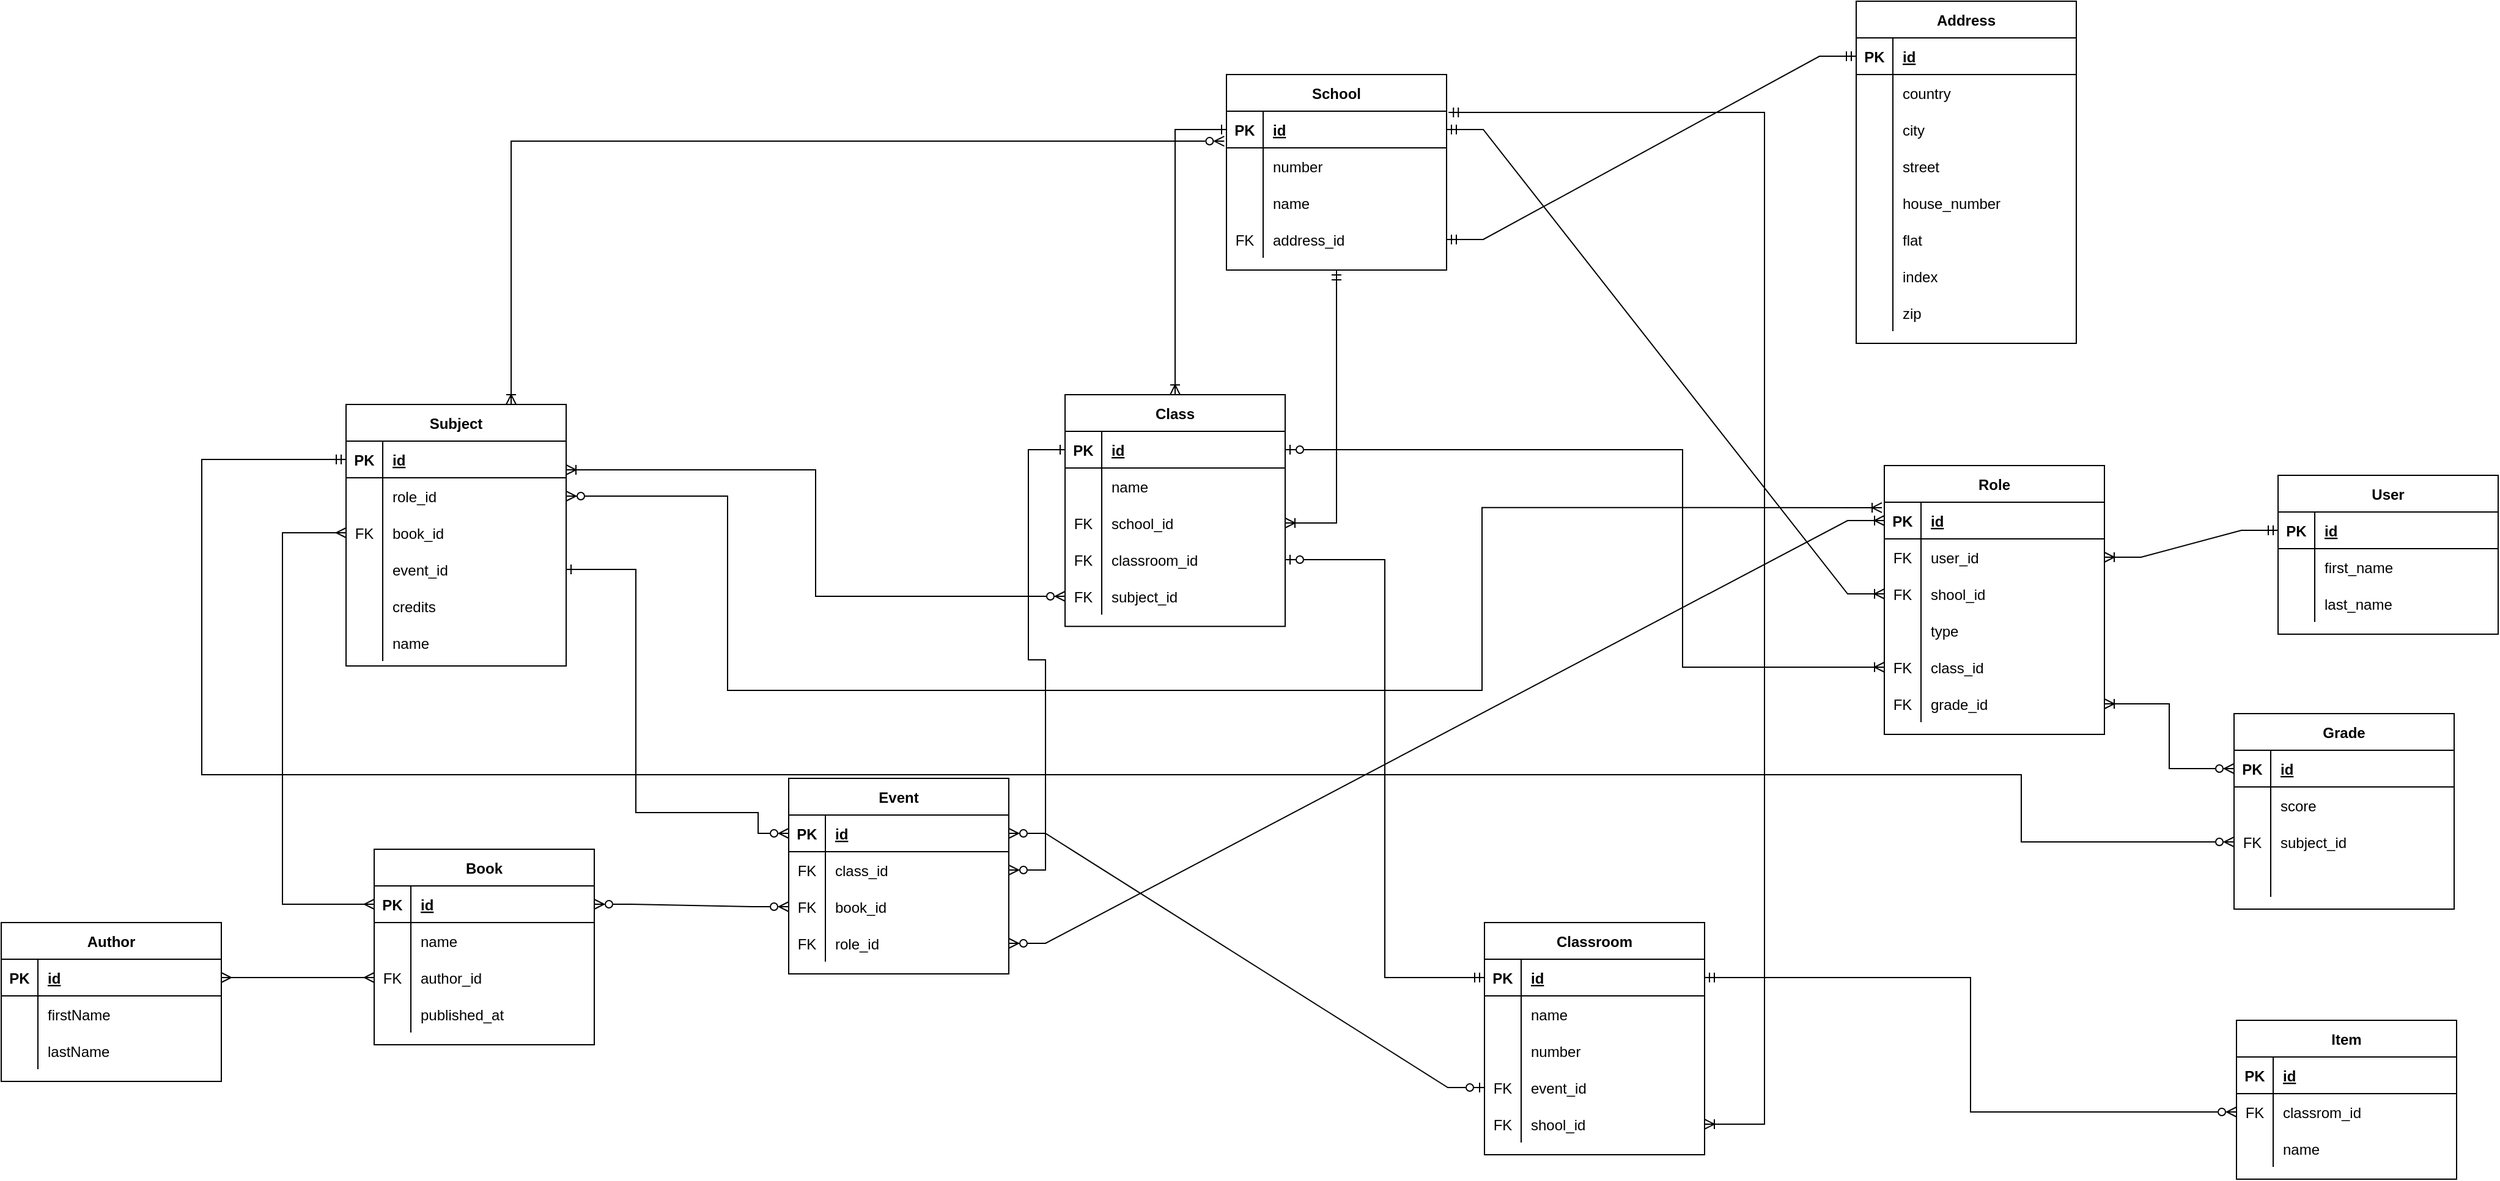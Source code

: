 <mxfile version="20.3.0" type="device"><diagram id="R2lEEEUBdFMjLlhIrx00" name="Page-1"><mxGraphModel dx="2557" dy="1296" grid="0" gridSize="10" guides="1" tooltips="1" connect="1" arrows="1" fold="1" page="0" pageScale="1" pageWidth="850" pageHeight="1100" math="0" shadow="0" extFonts="Permanent Marker^https://fonts.googleapis.com/css?family=Permanent+Marker"><root><mxCell id="0"/><mxCell id="1" parent="0"/><mxCell id="jyHuIiWNIUD8QDClx5i--1" value="User" style="shape=table;startSize=30;container=1;collapsible=1;childLayout=tableLayout;fixedRows=1;rowLines=0;fontStyle=1;align=center;resizeLast=1;" parent="1" vertex="1"><mxGeometry x="878" y="226" width="180" height="130" as="geometry"/></mxCell><mxCell id="jyHuIiWNIUD8QDClx5i--2" value="" style="shape=tableRow;horizontal=0;startSize=0;swimlaneHead=0;swimlaneBody=0;fillColor=none;collapsible=0;dropTarget=0;points=[[0,0.5],[1,0.5]];portConstraint=eastwest;top=0;left=0;right=0;bottom=1;" parent="jyHuIiWNIUD8QDClx5i--1" vertex="1"><mxGeometry y="30" width="180" height="30" as="geometry"/></mxCell><mxCell id="jyHuIiWNIUD8QDClx5i--3" value="PK" style="shape=partialRectangle;connectable=0;fillColor=none;top=0;left=0;bottom=0;right=0;fontStyle=1;overflow=hidden;" parent="jyHuIiWNIUD8QDClx5i--2" vertex="1"><mxGeometry width="30" height="30" as="geometry"><mxRectangle width="30" height="30" as="alternateBounds"/></mxGeometry></mxCell><mxCell id="jyHuIiWNIUD8QDClx5i--4" value="id" style="shape=partialRectangle;connectable=0;fillColor=none;top=0;left=0;bottom=0;right=0;align=left;spacingLeft=6;fontStyle=5;overflow=hidden;" parent="jyHuIiWNIUD8QDClx5i--2" vertex="1"><mxGeometry x="30" width="150" height="30" as="geometry"><mxRectangle width="150" height="30" as="alternateBounds"/></mxGeometry></mxCell><mxCell id="jyHuIiWNIUD8QDClx5i--5" value="" style="shape=tableRow;horizontal=0;startSize=0;swimlaneHead=0;swimlaneBody=0;fillColor=none;collapsible=0;dropTarget=0;points=[[0,0.5],[1,0.5]];portConstraint=eastwest;top=0;left=0;right=0;bottom=0;" parent="jyHuIiWNIUD8QDClx5i--1" vertex="1"><mxGeometry y="60" width="180" height="30" as="geometry"/></mxCell><mxCell id="jyHuIiWNIUD8QDClx5i--6" value="" style="shape=partialRectangle;connectable=0;fillColor=none;top=0;left=0;bottom=0;right=0;editable=1;overflow=hidden;" parent="jyHuIiWNIUD8QDClx5i--5" vertex="1"><mxGeometry width="30" height="30" as="geometry"><mxRectangle width="30" height="30" as="alternateBounds"/></mxGeometry></mxCell><mxCell id="jyHuIiWNIUD8QDClx5i--7" value="first_name" style="shape=partialRectangle;connectable=0;fillColor=none;top=0;left=0;bottom=0;right=0;align=left;spacingLeft=6;overflow=hidden;" parent="jyHuIiWNIUD8QDClx5i--5" vertex="1"><mxGeometry x="30" width="150" height="30" as="geometry"><mxRectangle width="150" height="30" as="alternateBounds"/></mxGeometry></mxCell><mxCell id="jyHuIiWNIUD8QDClx5i--8" value="" style="shape=tableRow;horizontal=0;startSize=0;swimlaneHead=0;swimlaneBody=0;fillColor=none;collapsible=0;dropTarget=0;points=[[0,0.5],[1,0.5]];portConstraint=eastwest;top=0;left=0;right=0;bottom=0;" parent="jyHuIiWNIUD8QDClx5i--1" vertex="1"><mxGeometry y="90" width="180" height="30" as="geometry"/></mxCell><mxCell id="jyHuIiWNIUD8QDClx5i--9" value="" style="shape=partialRectangle;connectable=0;fillColor=none;top=0;left=0;bottom=0;right=0;editable=1;overflow=hidden;" parent="jyHuIiWNIUD8QDClx5i--8" vertex="1"><mxGeometry width="30" height="30" as="geometry"><mxRectangle width="30" height="30" as="alternateBounds"/></mxGeometry></mxCell><mxCell id="jyHuIiWNIUD8QDClx5i--10" value="last_name" style="shape=partialRectangle;connectable=0;fillColor=none;top=0;left=0;bottom=0;right=0;align=left;spacingLeft=6;overflow=hidden;" parent="jyHuIiWNIUD8QDClx5i--8" vertex="1"><mxGeometry x="30" width="150" height="30" as="geometry"><mxRectangle width="150" height="30" as="alternateBounds"/></mxGeometry></mxCell><mxCell id="jyHuIiWNIUD8QDClx5i--14" value="Role" style="shape=table;startSize=30;container=1;collapsible=1;childLayout=tableLayout;fixedRows=1;rowLines=0;fontStyle=1;align=center;resizeLast=1;" parent="1" vertex="1"><mxGeometry x="556" y="218" width="180" height="220" as="geometry"/></mxCell><mxCell id="jyHuIiWNIUD8QDClx5i--15" value="" style="shape=tableRow;horizontal=0;startSize=0;swimlaneHead=0;swimlaneBody=0;fillColor=none;collapsible=0;dropTarget=0;points=[[0,0.5],[1,0.5]];portConstraint=eastwest;top=0;left=0;right=0;bottom=1;" parent="jyHuIiWNIUD8QDClx5i--14" vertex="1"><mxGeometry y="30" width="180" height="30" as="geometry"/></mxCell><mxCell id="jyHuIiWNIUD8QDClx5i--16" value="PK" style="shape=partialRectangle;connectable=0;fillColor=none;top=0;left=0;bottom=0;right=0;fontStyle=1;overflow=hidden;" parent="jyHuIiWNIUD8QDClx5i--15" vertex="1"><mxGeometry width="30" height="30" as="geometry"><mxRectangle width="30" height="30" as="alternateBounds"/></mxGeometry></mxCell><mxCell id="jyHuIiWNIUD8QDClx5i--17" value="id" style="shape=partialRectangle;connectable=0;fillColor=none;top=0;left=0;bottom=0;right=0;align=left;spacingLeft=6;fontStyle=5;overflow=hidden;" parent="jyHuIiWNIUD8QDClx5i--15" vertex="1"><mxGeometry x="30" width="150" height="30" as="geometry"><mxRectangle width="150" height="30" as="alternateBounds"/></mxGeometry></mxCell><mxCell id="jyHuIiWNIUD8QDClx5i--18" value="" style="shape=tableRow;horizontal=0;startSize=0;swimlaneHead=0;swimlaneBody=0;fillColor=none;collapsible=0;dropTarget=0;points=[[0,0.5],[1,0.5]];portConstraint=eastwest;top=0;left=0;right=0;bottom=0;" parent="jyHuIiWNIUD8QDClx5i--14" vertex="1"><mxGeometry y="60" width="180" height="30" as="geometry"/></mxCell><mxCell id="jyHuIiWNIUD8QDClx5i--19" value="FK" style="shape=partialRectangle;connectable=0;fillColor=none;top=0;left=0;bottom=0;right=0;editable=1;overflow=hidden;" parent="jyHuIiWNIUD8QDClx5i--18" vertex="1"><mxGeometry width="30" height="30" as="geometry"><mxRectangle width="30" height="30" as="alternateBounds"/></mxGeometry></mxCell><mxCell id="jyHuIiWNIUD8QDClx5i--20" value="user_id" style="shape=partialRectangle;connectable=0;fillColor=none;top=0;left=0;bottom=0;right=0;align=left;spacingLeft=6;overflow=hidden;" parent="jyHuIiWNIUD8QDClx5i--18" vertex="1"><mxGeometry x="30" width="150" height="30" as="geometry"><mxRectangle width="150" height="30" as="alternateBounds"/></mxGeometry></mxCell><mxCell id="jyHuIiWNIUD8QDClx5i--21" value="" style="shape=tableRow;horizontal=0;startSize=0;swimlaneHead=0;swimlaneBody=0;fillColor=none;collapsible=0;dropTarget=0;points=[[0,0.5],[1,0.5]];portConstraint=eastwest;top=0;left=0;right=0;bottom=0;" parent="jyHuIiWNIUD8QDClx5i--14" vertex="1"><mxGeometry y="90" width="180" height="30" as="geometry"/></mxCell><mxCell id="jyHuIiWNIUD8QDClx5i--22" value="FK" style="shape=partialRectangle;connectable=0;fillColor=none;top=0;left=0;bottom=0;right=0;editable=1;overflow=hidden;" parent="jyHuIiWNIUD8QDClx5i--21" vertex="1"><mxGeometry width="30" height="30" as="geometry"><mxRectangle width="30" height="30" as="alternateBounds"/></mxGeometry></mxCell><mxCell id="jyHuIiWNIUD8QDClx5i--23" value="shool_id" style="shape=partialRectangle;connectable=0;fillColor=none;top=0;left=0;bottom=0;right=0;align=left;spacingLeft=6;overflow=hidden;" parent="jyHuIiWNIUD8QDClx5i--21" vertex="1"><mxGeometry x="30" width="150" height="30" as="geometry"><mxRectangle width="150" height="30" as="alternateBounds"/></mxGeometry></mxCell><mxCell id="jyHuIiWNIUD8QDClx5i--24" value="" style="shape=tableRow;horizontal=0;startSize=0;swimlaneHead=0;swimlaneBody=0;fillColor=none;collapsible=0;dropTarget=0;points=[[0,0.5],[1,0.5]];portConstraint=eastwest;top=0;left=0;right=0;bottom=0;" parent="jyHuIiWNIUD8QDClx5i--14" vertex="1"><mxGeometry y="120" width="180" height="30" as="geometry"/></mxCell><mxCell id="jyHuIiWNIUD8QDClx5i--25" value="" style="shape=partialRectangle;connectable=0;fillColor=none;top=0;left=0;bottom=0;right=0;editable=1;overflow=hidden;" parent="jyHuIiWNIUD8QDClx5i--24" vertex="1"><mxGeometry width="30" height="30" as="geometry"><mxRectangle width="30" height="30" as="alternateBounds"/></mxGeometry></mxCell><mxCell id="jyHuIiWNIUD8QDClx5i--26" value="type" style="shape=partialRectangle;connectable=0;fillColor=none;top=0;left=0;bottom=0;right=0;align=left;spacingLeft=6;overflow=hidden;" parent="jyHuIiWNIUD8QDClx5i--24" vertex="1"><mxGeometry x="30" width="150" height="30" as="geometry"><mxRectangle width="150" height="30" as="alternateBounds"/></mxGeometry></mxCell><mxCell id="z7dXwiywTFCZKp0eThEl-62" value="" style="shape=tableRow;horizontal=0;startSize=0;swimlaneHead=0;swimlaneBody=0;fillColor=none;collapsible=0;dropTarget=0;points=[[0,0.5],[1,0.5]];portConstraint=eastwest;top=0;left=0;right=0;bottom=0;" vertex="1" parent="jyHuIiWNIUD8QDClx5i--14"><mxGeometry y="150" width="180" height="30" as="geometry"/></mxCell><mxCell id="z7dXwiywTFCZKp0eThEl-63" value="FK" style="shape=partialRectangle;connectable=0;fillColor=none;top=0;left=0;bottom=0;right=0;editable=1;overflow=hidden;" vertex="1" parent="z7dXwiywTFCZKp0eThEl-62"><mxGeometry width="30" height="30" as="geometry"><mxRectangle width="30" height="30" as="alternateBounds"/></mxGeometry></mxCell><mxCell id="z7dXwiywTFCZKp0eThEl-64" value="class_id" style="shape=partialRectangle;connectable=0;fillColor=none;top=0;left=0;bottom=0;right=0;align=left;spacingLeft=6;overflow=hidden;" vertex="1" parent="z7dXwiywTFCZKp0eThEl-62"><mxGeometry x="30" width="150" height="30" as="geometry"><mxRectangle width="150" height="30" as="alternateBounds"/></mxGeometry></mxCell><mxCell id="z7dXwiywTFCZKp0eThEl-99" value="" style="shape=tableRow;horizontal=0;startSize=0;swimlaneHead=0;swimlaneBody=0;fillColor=none;collapsible=0;dropTarget=0;points=[[0,0.5],[1,0.5]];portConstraint=eastwest;top=0;left=0;right=0;bottom=0;" vertex="1" parent="jyHuIiWNIUD8QDClx5i--14"><mxGeometry y="180" width="180" height="30" as="geometry"/></mxCell><mxCell id="z7dXwiywTFCZKp0eThEl-100" value="FK" style="shape=partialRectangle;connectable=0;fillColor=none;top=0;left=0;bottom=0;right=0;editable=1;overflow=hidden;" vertex="1" parent="z7dXwiywTFCZKp0eThEl-99"><mxGeometry width="30" height="30" as="geometry"><mxRectangle width="30" height="30" as="alternateBounds"/></mxGeometry></mxCell><mxCell id="z7dXwiywTFCZKp0eThEl-101" value="grade_id" style="shape=partialRectangle;connectable=0;fillColor=none;top=0;left=0;bottom=0;right=0;align=left;spacingLeft=6;overflow=hidden;" vertex="1" parent="z7dXwiywTFCZKp0eThEl-99"><mxGeometry x="30" width="150" height="30" as="geometry"><mxRectangle width="150" height="30" as="alternateBounds"/></mxGeometry></mxCell><mxCell id="jyHuIiWNIUD8QDClx5i--53" value="School" style="shape=table;startSize=30;container=1;collapsible=1;childLayout=tableLayout;fixedRows=1;rowLines=0;fontStyle=1;align=center;resizeLast=1;" parent="1" vertex="1"><mxGeometry x="18" y="-102" width="180" height="160" as="geometry"><mxRectangle x="40" y="-200" width="80" height="30" as="alternateBounds"/></mxGeometry></mxCell><mxCell id="jyHuIiWNIUD8QDClx5i--54" value="" style="shape=tableRow;horizontal=0;startSize=0;swimlaneHead=0;swimlaneBody=0;fillColor=none;collapsible=0;dropTarget=0;points=[[0,0.5],[1,0.5]];portConstraint=eastwest;top=0;left=0;right=0;bottom=1;" parent="jyHuIiWNIUD8QDClx5i--53" vertex="1"><mxGeometry y="30" width="180" height="30" as="geometry"/></mxCell><mxCell id="jyHuIiWNIUD8QDClx5i--55" value="PK" style="shape=partialRectangle;connectable=0;fillColor=none;top=0;left=0;bottom=0;right=0;fontStyle=1;overflow=hidden;" parent="jyHuIiWNIUD8QDClx5i--54" vertex="1"><mxGeometry width="30" height="30" as="geometry"><mxRectangle width="30" height="30" as="alternateBounds"/></mxGeometry></mxCell><mxCell id="jyHuIiWNIUD8QDClx5i--56" value="id" style="shape=partialRectangle;connectable=0;fillColor=none;top=0;left=0;bottom=0;right=0;align=left;spacingLeft=6;fontStyle=5;overflow=hidden;" parent="jyHuIiWNIUD8QDClx5i--54" vertex="1"><mxGeometry x="30" width="150" height="30" as="geometry"><mxRectangle width="150" height="30" as="alternateBounds"/></mxGeometry></mxCell><mxCell id="jyHuIiWNIUD8QDClx5i--57" value="" style="shape=tableRow;horizontal=0;startSize=0;swimlaneHead=0;swimlaneBody=0;fillColor=none;collapsible=0;dropTarget=0;points=[[0,0.5],[1,0.5]];portConstraint=eastwest;top=0;left=0;right=0;bottom=0;" parent="jyHuIiWNIUD8QDClx5i--53" vertex="1"><mxGeometry y="60" width="180" height="30" as="geometry"/></mxCell><mxCell id="jyHuIiWNIUD8QDClx5i--58" value="" style="shape=partialRectangle;connectable=0;fillColor=none;top=0;left=0;bottom=0;right=0;editable=1;overflow=hidden;" parent="jyHuIiWNIUD8QDClx5i--57" vertex="1"><mxGeometry width="30" height="30" as="geometry"><mxRectangle width="30" height="30" as="alternateBounds"/></mxGeometry></mxCell><mxCell id="jyHuIiWNIUD8QDClx5i--59" value="number" style="shape=partialRectangle;connectable=0;fillColor=none;top=0;left=0;bottom=0;right=0;align=left;spacingLeft=6;overflow=hidden;" parent="jyHuIiWNIUD8QDClx5i--57" vertex="1"><mxGeometry x="30" width="150" height="30" as="geometry"><mxRectangle width="150" height="30" as="alternateBounds"/></mxGeometry></mxCell><mxCell id="jyHuIiWNIUD8QDClx5i--60" value="" style="shape=tableRow;horizontal=0;startSize=0;swimlaneHead=0;swimlaneBody=0;fillColor=none;collapsible=0;dropTarget=0;points=[[0,0.5],[1,0.5]];portConstraint=eastwest;top=0;left=0;right=0;bottom=0;" parent="jyHuIiWNIUD8QDClx5i--53" vertex="1"><mxGeometry y="90" width="180" height="30" as="geometry"/></mxCell><mxCell id="jyHuIiWNIUD8QDClx5i--61" value="" style="shape=partialRectangle;connectable=0;fillColor=none;top=0;left=0;bottom=0;right=0;editable=1;overflow=hidden;" parent="jyHuIiWNIUD8QDClx5i--60" vertex="1"><mxGeometry width="30" height="30" as="geometry"><mxRectangle width="30" height="30" as="alternateBounds"/></mxGeometry></mxCell><mxCell id="jyHuIiWNIUD8QDClx5i--62" value="name" style="shape=partialRectangle;connectable=0;fillColor=none;top=0;left=0;bottom=0;right=0;align=left;spacingLeft=6;overflow=hidden;" parent="jyHuIiWNIUD8QDClx5i--60" vertex="1"><mxGeometry x="30" width="150" height="30" as="geometry"><mxRectangle width="150" height="30" as="alternateBounds"/></mxGeometry></mxCell><mxCell id="jyHuIiWNIUD8QDClx5i--63" value="" style="shape=tableRow;horizontal=0;startSize=0;swimlaneHead=0;swimlaneBody=0;fillColor=none;collapsible=0;dropTarget=0;points=[[0,0.5],[1,0.5]];portConstraint=eastwest;top=0;left=0;right=0;bottom=0;" parent="jyHuIiWNIUD8QDClx5i--53" vertex="1"><mxGeometry y="120" width="180" height="30" as="geometry"/></mxCell><mxCell id="jyHuIiWNIUD8QDClx5i--64" value="FK" style="shape=partialRectangle;connectable=0;fillColor=none;top=0;left=0;bottom=0;right=0;editable=1;overflow=hidden;" parent="jyHuIiWNIUD8QDClx5i--63" vertex="1"><mxGeometry width="30" height="30" as="geometry"><mxRectangle width="30" height="30" as="alternateBounds"/></mxGeometry></mxCell><mxCell id="jyHuIiWNIUD8QDClx5i--65" value="address_id" style="shape=partialRectangle;connectable=0;fillColor=none;top=0;left=0;bottom=0;right=0;align=left;spacingLeft=6;overflow=hidden;" parent="jyHuIiWNIUD8QDClx5i--63" vertex="1"><mxGeometry x="30" width="150" height="30" as="geometry"><mxRectangle width="150" height="30" as="alternateBounds"/></mxGeometry></mxCell><mxCell id="jyHuIiWNIUD8QDClx5i--66" value="Class" style="shape=table;startSize=30;container=1;collapsible=1;childLayout=tableLayout;fixedRows=1;rowLines=0;fontStyle=1;align=center;resizeLast=1;" parent="1" vertex="1"><mxGeometry x="-114" y="160" width="180" height="189.625" as="geometry"/></mxCell><mxCell id="jyHuIiWNIUD8QDClx5i--67" value="" style="shape=tableRow;horizontal=0;startSize=0;swimlaneHead=0;swimlaneBody=0;fillColor=none;collapsible=0;dropTarget=0;points=[[0,0.5],[1,0.5]];portConstraint=eastwest;top=0;left=0;right=0;bottom=1;" parent="jyHuIiWNIUD8QDClx5i--66" vertex="1"><mxGeometry y="30" width="180" height="30" as="geometry"/></mxCell><mxCell id="jyHuIiWNIUD8QDClx5i--68" value="PK" style="shape=partialRectangle;connectable=0;fillColor=none;top=0;left=0;bottom=0;right=0;fontStyle=1;overflow=hidden;" parent="jyHuIiWNIUD8QDClx5i--67" vertex="1"><mxGeometry width="30" height="30" as="geometry"><mxRectangle width="30" height="30" as="alternateBounds"/></mxGeometry></mxCell><mxCell id="jyHuIiWNIUD8QDClx5i--69" value="id" style="shape=partialRectangle;connectable=0;fillColor=none;top=0;left=0;bottom=0;right=0;align=left;spacingLeft=6;fontStyle=5;overflow=hidden;" parent="jyHuIiWNIUD8QDClx5i--67" vertex="1"><mxGeometry x="30" width="150" height="30" as="geometry"><mxRectangle width="150" height="30" as="alternateBounds"/></mxGeometry></mxCell><mxCell id="jyHuIiWNIUD8QDClx5i--70" value="" style="shape=tableRow;horizontal=0;startSize=0;swimlaneHead=0;swimlaneBody=0;fillColor=none;collapsible=0;dropTarget=0;points=[[0,0.5],[1,0.5]];portConstraint=eastwest;top=0;left=0;right=0;bottom=0;" parent="jyHuIiWNIUD8QDClx5i--66" vertex="1"><mxGeometry y="60" width="180" height="30" as="geometry"/></mxCell><mxCell id="jyHuIiWNIUD8QDClx5i--71" value="" style="shape=partialRectangle;connectable=0;fillColor=none;top=0;left=0;bottom=0;right=0;editable=1;overflow=hidden;" parent="jyHuIiWNIUD8QDClx5i--70" vertex="1"><mxGeometry width="30" height="30" as="geometry"><mxRectangle width="30" height="30" as="alternateBounds"/></mxGeometry></mxCell><mxCell id="jyHuIiWNIUD8QDClx5i--72" value="name" style="shape=partialRectangle;connectable=0;fillColor=none;top=0;left=0;bottom=0;right=0;align=left;spacingLeft=6;overflow=hidden;" parent="jyHuIiWNIUD8QDClx5i--70" vertex="1"><mxGeometry x="30" width="150" height="30" as="geometry"><mxRectangle width="150" height="30" as="alternateBounds"/></mxGeometry></mxCell><mxCell id="jyHuIiWNIUD8QDClx5i--76" value="" style="shape=tableRow;horizontal=0;startSize=0;swimlaneHead=0;swimlaneBody=0;fillColor=none;collapsible=0;dropTarget=0;points=[[0,0.5],[1,0.5]];portConstraint=eastwest;top=0;left=0;right=0;bottom=0;" parent="jyHuIiWNIUD8QDClx5i--66" vertex="1"><mxGeometry y="90" width="180" height="30" as="geometry"/></mxCell><mxCell id="jyHuIiWNIUD8QDClx5i--77" value="FK" style="shape=partialRectangle;connectable=0;fillColor=none;top=0;left=0;bottom=0;right=0;editable=1;overflow=hidden;" parent="jyHuIiWNIUD8QDClx5i--76" vertex="1"><mxGeometry width="30" height="30" as="geometry"><mxRectangle width="30" height="30" as="alternateBounds"/></mxGeometry></mxCell><mxCell id="jyHuIiWNIUD8QDClx5i--78" value="school_id" style="shape=partialRectangle;connectable=0;fillColor=none;top=0;left=0;bottom=0;right=0;align=left;spacingLeft=6;overflow=hidden;" parent="jyHuIiWNIUD8QDClx5i--76" vertex="1"><mxGeometry x="30" width="150" height="30" as="geometry"><mxRectangle width="150" height="30" as="alternateBounds"/></mxGeometry></mxCell><mxCell id="z7dXwiywTFCZKp0eThEl-57" value="" style="shape=tableRow;horizontal=0;startSize=0;swimlaneHead=0;swimlaneBody=0;fillColor=none;collapsible=0;dropTarget=0;points=[[0,0.5],[1,0.5]];portConstraint=eastwest;top=0;left=0;right=0;bottom=0;" vertex="1" parent="jyHuIiWNIUD8QDClx5i--66"><mxGeometry y="120" width="180" height="30" as="geometry"/></mxCell><mxCell id="z7dXwiywTFCZKp0eThEl-58" value="FK" style="shape=partialRectangle;connectable=0;fillColor=none;top=0;left=0;bottom=0;right=0;editable=1;overflow=hidden;" vertex="1" parent="z7dXwiywTFCZKp0eThEl-57"><mxGeometry width="30" height="30" as="geometry"><mxRectangle width="30" height="30" as="alternateBounds"/></mxGeometry></mxCell><mxCell id="z7dXwiywTFCZKp0eThEl-59" value="classroom_id" style="shape=partialRectangle;connectable=0;fillColor=none;top=0;left=0;bottom=0;right=0;align=left;spacingLeft=6;overflow=hidden;" vertex="1" parent="z7dXwiywTFCZKp0eThEl-57"><mxGeometry x="30" width="150" height="30" as="geometry"><mxRectangle width="150" height="30" as="alternateBounds"/></mxGeometry></mxCell><mxCell id="z7dXwiywTFCZKp0eThEl-76" value="" style="shape=tableRow;horizontal=0;startSize=0;swimlaneHead=0;swimlaneBody=0;fillColor=none;collapsible=0;dropTarget=0;points=[[0,0.5],[1,0.5]];portConstraint=eastwest;top=0;left=0;right=0;bottom=0;" vertex="1" parent="jyHuIiWNIUD8QDClx5i--66"><mxGeometry y="150" width="180" height="30" as="geometry"/></mxCell><mxCell id="z7dXwiywTFCZKp0eThEl-77" value="FK" style="shape=partialRectangle;connectable=0;fillColor=none;top=0;left=0;bottom=0;right=0;editable=1;overflow=hidden;" vertex="1" parent="z7dXwiywTFCZKp0eThEl-76"><mxGeometry width="30" height="30" as="geometry"><mxRectangle width="30" height="30" as="alternateBounds"/></mxGeometry></mxCell><mxCell id="z7dXwiywTFCZKp0eThEl-78" value="subject_id" style="shape=partialRectangle;connectable=0;fillColor=none;top=0;left=0;bottom=0;right=0;align=left;spacingLeft=6;overflow=hidden;" vertex="1" parent="z7dXwiywTFCZKp0eThEl-76"><mxGeometry x="30" width="150" height="30" as="geometry"><mxRectangle width="150" height="30" as="alternateBounds"/></mxGeometry></mxCell><mxCell id="jyHuIiWNIUD8QDClx5i--79" value="Subject" style="shape=table;startSize=30;container=1;collapsible=1;childLayout=tableLayout;fixedRows=1;rowLines=0;fontStyle=1;align=center;resizeLast=1;" parent="1" vertex="1"><mxGeometry x="-702" y="168" width="180" height="214" as="geometry"/></mxCell><mxCell id="jyHuIiWNIUD8QDClx5i--80" value="" style="shape=tableRow;horizontal=0;startSize=0;swimlaneHead=0;swimlaneBody=0;fillColor=none;collapsible=0;dropTarget=0;points=[[0,0.5],[1,0.5]];portConstraint=eastwest;top=0;left=0;right=0;bottom=1;" parent="jyHuIiWNIUD8QDClx5i--79" vertex="1"><mxGeometry y="30" width="180" height="30" as="geometry"/></mxCell><mxCell id="jyHuIiWNIUD8QDClx5i--81" value="PK" style="shape=partialRectangle;connectable=0;fillColor=none;top=0;left=0;bottom=0;right=0;fontStyle=1;overflow=hidden;" parent="jyHuIiWNIUD8QDClx5i--80" vertex="1"><mxGeometry width="30" height="30" as="geometry"><mxRectangle width="30" height="30" as="alternateBounds"/></mxGeometry></mxCell><mxCell id="jyHuIiWNIUD8QDClx5i--82" value="id" style="shape=partialRectangle;connectable=0;fillColor=none;top=0;left=0;bottom=0;right=0;align=left;spacingLeft=6;fontStyle=5;overflow=hidden;" parent="jyHuIiWNIUD8QDClx5i--80" vertex="1"><mxGeometry x="30" width="150" height="30" as="geometry"><mxRectangle width="150" height="30" as="alternateBounds"/></mxGeometry></mxCell><mxCell id="jyHuIiWNIUD8QDClx5i--89" value="" style="shape=tableRow;horizontal=0;startSize=0;swimlaneHead=0;swimlaneBody=0;fillColor=none;collapsible=0;dropTarget=0;points=[[0,0.5],[1,0.5]];portConstraint=eastwest;top=0;left=0;right=0;bottom=0;" parent="jyHuIiWNIUD8QDClx5i--79" vertex="1"><mxGeometry y="60" width="180" height="30" as="geometry"/></mxCell><mxCell id="jyHuIiWNIUD8QDClx5i--90" value="" style="shape=partialRectangle;connectable=0;fillColor=none;top=0;left=0;bottom=0;right=0;editable=1;overflow=hidden;" parent="jyHuIiWNIUD8QDClx5i--89" vertex="1"><mxGeometry width="30" height="30" as="geometry"><mxRectangle width="30" height="30" as="alternateBounds"/></mxGeometry></mxCell><mxCell id="jyHuIiWNIUD8QDClx5i--91" value="role_id" style="shape=partialRectangle;connectable=0;fillColor=none;top=0;left=0;bottom=0;right=0;align=left;spacingLeft=6;overflow=hidden;" parent="jyHuIiWNIUD8QDClx5i--89" vertex="1"><mxGeometry x="30" width="150" height="30" as="geometry"><mxRectangle width="150" height="30" as="alternateBounds"/></mxGeometry></mxCell><mxCell id="jyHuIiWNIUD8QDClx5i--86" value="" style="shape=tableRow;horizontal=0;startSize=0;swimlaneHead=0;swimlaneBody=0;fillColor=none;collapsible=0;dropTarget=0;points=[[0,0.5],[1,0.5]];portConstraint=eastwest;top=0;left=0;right=0;bottom=0;" parent="jyHuIiWNIUD8QDClx5i--79" vertex="1"><mxGeometry y="90" width="180" height="30" as="geometry"/></mxCell><mxCell id="jyHuIiWNIUD8QDClx5i--87" value="FK" style="shape=partialRectangle;connectable=0;fillColor=none;top=0;left=0;bottom=0;right=0;editable=1;overflow=hidden;" parent="jyHuIiWNIUD8QDClx5i--86" vertex="1"><mxGeometry width="30" height="30" as="geometry"><mxRectangle width="30" height="30" as="alternateBounds"/></mxGeometry></mxCell><mxCell id="jyHuIiWNIUD8QDClx5i--88" value="book_id" style="shape=partialRectangle;connectable=0;fillColor=none;top=0;left=0;bottom=0;right=0;align=left;spacingLeft=6;overflow=hidden;" parent="jyHuIiWNIUD8QDClx5i--86" vertex="1"><mxGeometry x="30" width="150" height="30" as="geometry"><mxRectangle width="150" height="30" as="alternateBounds"/></mxGeometry></mxCell><mxCell id="jyHuIiWNIUD8QDClx5i--83" value="" style="shape=tableRow;horizontal=0;startSize=0;swimlaneHead=0;swimlaneBody=0;fillColor=none;collapsible=0;dropTarget=0;points=[[0,0.5],[1,0.5]];portConstraint=eastwest;top=0;left=0;right=0;bottom=0;" parent="jyHuIiWNIUD8QDClx5i--79" vertex="1"><mxGeometry y="120" width="180" height="30" as="geometry"/></mxCell><mxCell id="jyHuIiWNIUD8QDClx5i--84" value="" style="shape=partialRectangle;connectable=0;fillColor=none;top=0;left=0;bottom=0;right=0;editable=1;overflow=hidden;" parent="jyHuIiWNIUD8QDClx5i--83" vertex="1"><mxGeometry width="30" height="30" as="geometry"><mxRectangle width="30" height="30" as="alternateBounds"/></mxGeometry></mxCell><mxCell id="jyHuIiWNIUD8QDClx5i--85" value="event_id" style="shape=partialRectangle;connectable=0;fillColor=none;top=0;left=0;bottom=0;right=0;align=left;spacingLeft=6;overflow=hidden;" parent="jyHuIiWNIUD8QDClx5i--83" vertex="1"><mxGeometry x="30" width="150" height="30" as="geometry"><mxRectangle width="150" height="30" as="alternateBounds"/></mxGeometry></mxCell><mxCell id="z7dXwiywTFCZKp0eThEl-80" value="" style="shape=tableRow;horizontal=0;startSize=0;swimlaneHead=0;swimlaneBody=0;fillColor=none;collapsible=0;dropTarget=0;points=[[0,0.5],[1,0.5]];portConstraint=eastwest;top=0;left=0;right=0;bottom=0;" vertex="1" parent="jyHuIiWNIUD8QDClx5i--79"><mxGeometry y="150" width="180" height="30" as="geometry"/></mxCell><mxCell id="z7dXwiywTFCZKp0eThEl-81" value="" style="shape=partialRectangle;connectable=0;fillColor=none;top=0;left=0;bottom=0;right=0;editable=1;overflow=hidden;" vertex="1" parent="z7dXwiywTFCZKp0eThEl-80"><mxGeometry width="30" height="30" as="geometry"><mxRectangle width="30" height="30" as="alternateBounds"/></mxGeometry></mxCell><mxCell id="z7dXwiywTFCZKp0eThEl-82" value="credits" style="shape=partialRectangle;connectable=0;fillColor=none;top=0;left=0;bottom=0;right=0;align=left;spacingLeft=6;overflow=hidden;" vertex="1" parent="z7dXwiywTFCZKp0eThEl-80"><mxGeometry x="30" width="150" height="30" as="geometry"><mxRectangle width="150" height="30" as="alternateBounds"/></mxGeometry></mxCell><mxCell id="z7dXwiywTFCZKp0eThEl-83" value="" style="shape=tableRow;horizontal=0;startSize=0;swimlaneHead=0;swimlaneBody=0;fillColor=none;collapsible=0;dropTarget=0;points=[[0,0.5],[1,0.5]];portConstraint=eastwest;top=0;left=0;right=0;bottom=0;" vertex="1" parent="jyHuIiWNIUD8QDClx5i--79"><mxGeometry y="180" width="180" height="30" as="geometry"/></mxCell><mxCell id="z7dXwiywTFCZKp0eThEl-84" value="" style="shape=partialRectangle;connectable=0;fillColor=none;top=0;left=0;bottom=0;right=0;editable=1;overflow=hidden;" vertex="1" parent="z7dXwiywTFCZKp0eThEl-83"><mxGeometry width="30" height="30" as="geometry"><mxRectangle width="30" height="30" as="alternateBounds"/></mxGeometry></mxCell><mxCell id="z7dXwiywTFCZKp0eThEl-85" value="name" style="shape=partialRectangle;connectable=0;fillColor=none;top=0;left=0;bottom=0;right=0;align=left;spacingLeft=6;overflow=hidden;" vertex="1" parent="z7dXwiywTFCZKp0eThEl-83"><mxGeometry x="30" width="150" height="30" as="geometry"><mxRectangle width="150" height="30" as="alternateBounds"/></mxGeometry></mxCell><mxCell id="jyHuIiWNIUD8QDClx5i--92" value="Classroom" style="shape=table;startSize=30;container=1;collapsible=1;childLayout=tableLayout;fixedRows=1;rowLines=0;fontStyle=1;align=center;resizeLast=1;" parent="1" vertex="1"><mxGeometry x="229" y="592" width="180" height="190" as="geometry"/></mxCell><mxCell id="jyHuIiWNIUD8QDClx5i--93" value="" style="shape=tableRow;horizontal=0;startSize=0;swimlaneHead=0;swimlaneBody=0;fillColor=none;collapsible=0;dropTarget=0;points=[[0,0.5],[1,0.5]];portConstraint=eastwest;top=0;left=0;right=0;bottom=1;" parent="jyHuIiWNIUD8QDClx5i--92" vertex="1"><mxGeometry y="30" width="180" height="30" as="geometry"/></mxCell><mxCell id="jyHuIiWNIUD8QDClx5i--94" value="PK" style="shape=partialRectangle;connectable=0;fillColor=none;top=0;left=0;bottom=0;right=0;fontStyle=1;overflow=hidden;" parent="jyHuIiWNIUD8QDClx5i--93" vertex="1"><mxGeometry width="30" height="30" as="geometry"><mxRectangle width="30" height="30" as="alternateBounds"/></mxGeometry></mxCell><mxCell id="jyHuIiWNIUD8QDClx5i--95" value="id" style="shape=partialRectangle;connectable=0;fillColor=none;top=0;left=0;bottom=0;right=0;align=left;spacingLeft=6;fontStyle=5;overflow=hidden;" parent="jyHuIiWNIUD8QDClx5i--93" vertex="1"><mxGeometry x="30" width="150" height="30" as="geometry"><mxRectangle width="150" height="30" as="alternateBounds"/></mxGeometry></mxCell><mxCell id="jyHuIiWNIUD8QDClx5i--96" value="" style="shape=tableRow;horizontal=0;startSize=0;swimlaneHead=0;swimlaneBody=0;fillColor=none;collapsible=0;dropTarget=0;points=[[0,0.5],[1,0.5]];portConstraint=eastwest;top=0;left=0;right=0;bottom=0;" parent="jyHuIiWNIUD8QDClx5i--92" vertex="1"><mxGeometry y="60" width="180" height="30" as="geometry"/></mxCell><mxCell id="jyHuIiWNIUD8QDClx5i--97" value="" style="shape=partialRectangle;connectable=0;fillColor=none;top=0;left=0;bottom=0;right=0;editable=1;overflow=hidden;" parent="jyHuIiWNIUD8QDClx5i--96" vertex="1"><mxGeometry width="30" height="30" as="geometry"><mxRectangle width="30" height="30" as="alternateBounds"/></mxGeometry></mxCell><mxCell id="jyHuIiWNIUD8QDClx5i--98" value="name" style="shape=partialRectangle;connectable=0;fillColor=none;top=0;left=0;bottom=0;right=0;align=left;spacingLeft=6;overflow=hidden;" parent="jyHuIiWNIUD8QDClx5i--96" vertex="1"><mxGeometry x="30" width="150" height="30" as="geometry"><mxRectangle width="150" height="30" as="alternateBounds"/></mxGeometry></mxCell><mxCell id="jyHuIiWNIUD8QDClx5i--99" value="" style="shape=tableRow;horizontal=0;startSize=0;swimlaneHead=0;swimlaneBody=0;fillColor=none;collapsible=0;dropTarget=0;points=[[0,0.5],[1,0.5]];portConstraint=eastwest;top=0;left=0;right=0;bottom=0;" parent="jyHuIiWNIUD8QDClx5i--92" vertex="1"><mxGeometry y="90" width="180" height="30" as="geometry"/></mxCell><mxCell id="jyHuIiWNIUD8QDClx5i--100" value="" style="shape=partialRectangle;connectable=0;fillColor=none;top=0;left=0;bottom=0;right=0;editable=1;overflow=hidden;" parent="jyHuIiWNIUD8QDClx5i--99" vertex="1"><mxGeometry width="30" height="30" as="geometry"><mxRectangle width="30" height="30" as="alternateBounds"/></mxGeometry></mxCell><mxCell id="jyHuIiWNIUD8QDClx5i--101" value="number" style="shape=partialRectangle;connectable=0;fillColor=none;top=0;left=0;bottom=0;right=0;align=left;spacingLeft=6;overflow=hidden;" parent="jyHuIiWNIUD8QDClx5i--99" vertex="1"><mxGeometry x="30" width="150" height="30" as="geometry"><mxRectangle width="150" height="30" as="alternateBounds"/></mxGeometry></mxCell><mxCell id="jyHuIiWNIUD8QDClx5i--102" value="" style="shape=tableRow;horizontal=0;startSize=0;swimlaneHead=0;swimlaneBody=0;fillColor=none;collapsible=0;dropTarget=0;points=[[0,0.5],[1,0.5]];portConstraint=eastwest;top=0;left=0;right=0;bottom=0;" parent="jyHuIiWNIUD8QDClx5i--92" vertex="1"><mxGeometry y="120" width="180" height="30" as="geometry"/></mxCell><mxCell id="jyHuIiWNIUD8QDClx5i--103" value="FK" style="shape=partialRectangle;connectable=0;fillColor=none;top=0;left=0;bottom=0;right=0;editable=1;overflow=hidden;" parent="jyHuIiWNIUD8QDClx5i--102" vertex="1"><mxGeometry width="30" height="30" as="geometry"><mxRectangle width="30" height="30" as="alternateBounds"/></mxGeometry></mxCell><mxCell id="jyHuIiWNIUD8QDClx5i--104" value="event_id" style="shape=partialRectangle;connectable=0;fillColor=none;top=0;left=0;bottom=0;right=0;align=left;spacingLeft=6;overflow=hidden;" parent="jyHuIiWNIUD8QDClx5i--102" vertex="1"><mxGeometry x="30" width="150" height="30" as="geometry"><mxRectangle width="150" height="30" as="alternateBounds"/></mxGeometry></mxCell><mxCell id="z7dXwiywTFCZKp0eThEl-66" value="" style="shape=tableRow;horizontal=0;startSize=0;swimlaneHead=0;swimlaneBody=0;fillColor=none;collapsible=0;dropTarget=0;points=[[0,0.5],[1,0.5]];portConstraint=eastwest;top=0;left=0;right=0;bottom=0;" vertex="1" parent="jyHuIiWNIUD8QDClx5i--92"><mxGeometry y="150" width="180" height="30" as="geometry"/></mxCell><mxCell id="z7dXwiywTFCZKp0eThEl-67" value="FK" style="shape=partialRectangle;connectable=0;fillColor=none;top=0;left=0;bottom=0;right=0;editable=1;overflow=hidden;" vertex="1" parent="z7dXwiywTFCZKp0eThEl-66"><mxGeometry width="30" height="30" as="geometry"><mxRectangle width="30" height="30" as="alternateBounds"/></mxGeometry></mxCell><mxCell id="z7dXwiywTFCZKp0eThEl-68" value="shool_id" style="shape=partialRectangle;connectable=0;fillColor=none;top=0;left=0;bottom=0;right=0;align=left;spacingLeft=6;overflow=hidden;" vertex="1" parent="z7dXwiywTFCZKp0eThEl-66"><mxGeometry x="30" width="150" height="30" as="geometry"><mxRectangle width="150" height="30" as="alternateBounds"/></mxGeometry></mxCell><mxCell id="jyHuIiWNIUD8QDClx5i--105" value="Book" style="shape=table;startSize=30;container=1;collapsible=1;childLayout=tableLayout;fixedRows=1;rowLines=0;fontStyle=1;align=center;resizeLast=1;" parent="1" vertex="1"><mxGeometry x="-679" y="532" width="180" height="160" as="geometry"/></mxCell><mxCell id="jyHuIiWNIUD8QDClx5i--106" value="" style="shape=tableRow;horizontal=0;startSize=0;swimlaneHead=0;swimlaneBody=0;fillColor=none;collapsible=0;dropTarget=0;points=[[0,0.5],[1,0.5]];portConstraint=eastwest;top=0;left=0;right=0;bottom=1;" parent="jyHuIiWNIUD8QDClx5i--105" vertex="1"><mxGeometry y="30" width="180" height="30" as="geometry"/></mxCell><mxCell id="jyHuIiWNIUD8QDClx5i--107" value="PK" style="shape=partialRectangle;connectable=0;fillColor=none;top=0;left=0;bottom=0;right=0;fontStyle=1;overflow=hidden;" parent="jyHuIiWNIUD8QDClx5i--106" vertex="1"><mxGeometry width="30" height="30" as="geometry"><mxRectangle width="30" height="30" as="alternateBounds"/></mxGeometry></mxCell><mxCell id="jyHuIiWNIUD8QDClx5i--108" value="id" style="shape=partialRectangle;connectable=0;fillColor=none;top=0;left=0;bottom=0;right=0;align=left;spacingLeft=6;fontStyle=5;overflow=hidden;" parent="jyHuIiWNIUD8QDClx5i--106" vertex="1"><mxGeometry x="30" width="150" height="30" as="geometry"><mxRectangle width="150" height="30" as="alternateBounds"/></mxGeometry></mxCell><mxCell id="jyHuIiWNIUD8QDClx5i--109" value="" style="shape=tableRow;horizontal=0;startSize=0;swimlaneHead=0;swimlaneBody=0;fillColor=none;collapsible=0;dropTarget=0;points=[[0,0.5],[1,0.5]];portConstraint=eastwest;top=0;left=0;right=0;bottom=0;" parent="jyHuIiWNIUD8QDClx5i--105" vertex="1"><mxGeometry y="60" width="180" height="30" as="geometry"/></mxCell><mxCell id="jyHuIiWNIUD8QDClx5i--110" value="" style="shape=partialRectangle;connectable=0;fillColor=none;top=0;left=0;bottom=0;right=0;editable=1;overflow=hidden;" parent="jyHuIiWNIUD8QDClx5i--109" vertex="1"><mxGeometry width="30" height="30" as="geometry"><mxRectangle width="30" height="30" as="alternateBounds"/></mxGeometry></mxCell><mxCell id="jyHuIiWNIUD8QDClx5i--111" value="name" style="shape=partialRectangle;connectable=0;fillColor=none;top=0;left=0;bottom=0;right=0;align=left;spacingLeft=6;overflow=hidden;" parent="jyHuIiWNIUD8QDClx5i--109" vertex="1"><mxGeometry x="30" width="150" height="30" as="geometry"><mxRectangle width="150" height="30" as="alternateBounds"/></mxGeometry></mxCell><mxCell id="jyHuIiWNIUD8QDClx5i--112" value="" style="shape=tableRow;horizontal=0;startSize=0;swimlaneHead=0;swimlaneBody=0;fillColor=none;collapsible=0;dropTarget=0;points=[[0,0.5],[1,0.5]];portConstraint=eastwest;top=0;left=0;right=0;bottom=0;" parent="jyHuIiWNIUD8QDClx5i--105" vertex="1"><mxGeometry y="90" width="180" height="30" as="geometry"/></mxCell><mxCell id="jyHuIiWNIUD8QDClx5i--113" value="FK" style="shape=partialRectangle;connectable=0;fillColor=none;top=0;left=0;bottom=0;right=0;editable=1;overflow=hidden;" parent="jyHuIiWNIUD8QDClx5i--112" vertex="1"><mxGeometry width="30" height="30" as="geometry"><mxRectangle width="30" height="30" as="alternateBounds"/></mxGeometry></mxCell><mxCell id="jyHuIiWNIUD8QDClx5i--114" value="author_id" style="shape=partialRectangle;connectable=0;fillColor=none;top=0;left=0;bottom=0;right=0;align=left;spacingLeft=6;overflow=hidden;" parent="jyHuIiWNIUD8QDClx5i--112" vertex="1"><mxGeometry x="30" width="150" height="30" as="geometry"><mxRectangle width="150" height="30" as="alternateBounds"/></mxGeometry></mxCell><mxCell id="jyHuIiWNIUD8QDClx5i--115" value="" style="shape=tableRow;horizontal=0;startSize=0;swimlaneHead=0;swimlaneBody=0;fillColor=none;collapsible=0;dropTarget=0;points=[[0,0.5],[1,0.5]];portConstraint=eastwest;top=0;left=0;right=0;bottom=0;" parent="jyHuIiWNIUD8QDClx5i--105" vertex="1"><mxGeometry y="120" width="180" height="30" as="geometry"/></mxCell><mxCell id="jyHuIiWNIUD8QDClx5i--116" value="" style="shape=partialRectangle;connectable=0;fillColor=none;top=0;left=0;bottom=0;right=0;editable=1;overflow=hidden;" parent="jyHuIiWNIUD8QDClx5i--115" vertex="1"><mxGeometry width="30" height="30" as="geometry"><mxRectangle width="30" height="30" as="alternateBounds"/></mxGeometry></mxCell><mxCell id="jyHuIiWNIUD8QDClx5i--117" value="published_at" style="shape=partialRectangle;connectable=0;fillColor=none;top=0;left=0;bottom=0;right=0;align=left;spacingLeft=6;overflow=hidden;" parent="jyHuIiWNIUD8QDClx5i--115" vertex="1"><mxGeometry x="30" width="150" height="30" as="geometry"><mxRectangle width="150" height="30" as="alternateBounds"/></mxGeometry></mxCell><mxCell id="jyHuIiWNIUD8QDClx5i--118" value="Item" style="shape=table;startSize=30;container=1;collapsible=1;childLayout=tableLayout;fixedRows=1;rowLines=0;fontStyle=1;align=center;resizeLast=1;" parent="1" vertex="1"><mxGeometry x="844" y="672" width="180" height="130" as="geometry"/></mxCell><mxCell id="jyHuIiWNIUD8QDClx5i--119" value="" style="shape=tableRow;horizontal=0;startSize=0;swimlaneHead=0;swimlaneBody=0;fillColor=none;collapsible=0;dropTarget=0;points=[[0,0.5],[1,0.5]];portConstraint=eastwest;top=0;left=0;right=0;bottom=1;" parent="jyHuIiWNIUD8QDClx5i--118" vertex="1"><mxGeometry y="30" width="180" height="30" as="geometry"/></mxCell><mxCell id="jyHuIiWNIUD8QDClx5i--120" value="PK" style="shape=partialRectangle;connectable=0;fillColor=none;top=0;left=0;bottom=0;right=0;fontStyle=1;overflow=hidden;" parent="jyHuIiWNIUD8QDClx5i--119" vertex="1"><mxGeometry width="30" height="30" as="geometry"><mxRectangle width="30" height="30" as="alternateBounds"/></mxGeometry></mxCell><mxCell id="jyHuIiWNIUD8QDClx5i--121" value="id" style="shape=partialRectangle;connectable=0;fillColor=none;top=0;left=0;bottom=0;right=0;align=left;spacingLeft=6;fontStyle=5;overflow=hidden;" parent="jyHuIiWNIUD8QDClx5i--119" vertex="1"><mxGeometry x="30" width="150" height="30" as="geometry"><mxRectangle width="150" height="30" as="alternateBounds"/></mxGeometry></mxCell><mxCell id="jyHuIiWNIUD8QDClx5i--122" value="" style="shape=tableRow;horizontal=0;startSize=0;swimlaneHead=0;swimlaneBody=0;fillColor=none;collapsible=0;dropTarget=0;points=[[0,0.5],[1,0.5]];portConstraint=eastwest;top=0;left=0;right=0;bottom=0;" parent="jyHuIiWNIUD8QDClx5i--118" vertex="1"><mxGeometry y="60" width="180" height="30" as="geometry"/></mxCell><mxCell id="jyHuIiWNIUD8QDClx5i--123" value="FK" style="shape=partialRectangle;connectable=0;fillColor=none;top=0;left=0;bottom=0;right=0;editable=1;overflow=hidden;" parent="jyHuIiWNIUD8QDClx5i--122" vertex="1"><mxGeometry width="30" height="30" as="geometry"><mxRectangle width="30" height="30" as="alternateBounds"/></mxGeometry></mxCell><mxCell id="jyHuIiWNIUD8QDClx5i--124" value="classrom_id" style="shape=partialRectangle;connectable=0;fillColor=none;top=0;left=0;bottom=0;right=0;align=left;spacingLeft=6;overflow=hidden;" parent="jyHuIiWNIUD8QDClx5i--122" vertex="1"><mxGeometry x="30" width="150" height="30" as="geometry"><mxRectangle width="150" height="30" as="alternateBounds"/></mxGeometry></mxCell><mxCell id="jyHuIiWNIUD8QDClx5i--125" value="" style="shape=tableRow;horizontal=0;startSize=0;swimlaneHead=0;swimlaneBody=0;fillColor=none;collapsible=0;dropTarget=0;points=[[0,0.5],[1,0.5]];portConstraint=eastwest;top=0;left=0;right=0;bottom=0;" parent="jyHuIiWNIUD8QDClx5i--118" vertex="1"><mxGeometry y="90" width="180" height="30" as="geometry"/></mxCell><mxCell id="jyHuIiWNIUD8QDClx5i--126" value="" style="shape=partialRectangle;connectable=0;fillColor=none;top=0;left=0;bottom=0;right=0;editable=1;overflow=hidden;" parent="jyHuIiWNIUD8QDClx5i--125" vertex="1"><mxGeometry width="30" height="30" as="geometry"><mxRectangle width="30" height="30" as="alternateBounds"/></mxGeometry></mxCell><mxCell id="jyHuIiWNIUD8QDClx5i--127" value="name" style="shape=partialRectangle;connectable=0;fillColor=none;top=0;left=0;bottom=0;right=0;align=left;spacingLeft=6;overflow=hidden;" parent="jyHuIiWNIUD8QDClx5i--125" vertex="1"><mxGeometry x="30" width="150" height="30" as="geometry"><mxRectangle width="150" height="30" as="alternateBounds"/></mxGeometry></mxCell><mxCell id="9r_st6ZQYuTEx33R7KSn-14" value="Address" style="shape=table;startSize=30;container=1;collapsible=1;childLayout=tableLayout;fixedRows=1;rowLines=0;fontStyle=1;align=center;resizeLast=1;" parent="1" vertex="1"><mxGeometry x="533" y="-162" width="180" height="280" as="geometry"/></mxCell><mxCell id="9r_st6ZQYuTEx33R7KSn-15" value="" style="shape=tableRow;horizontal=0;startSize=0;swimlaneHead=0;swimlaneBody=0;fillColor=none;collapsible=0;dropTarget=0;points=[[0,0.5],[1,0.5]];portConstraint=eastwest;top=0;left=0;right=0;bottom=1;" parent="9r_st6ZQYuTEx33R7KSn-14" vertex="1"><mxGeometry y="30" width="180" height="30" as="geometry"/></mxCell><mxCell id="9r_st6ZQYuTEx33R7KSn-16" value="PK" style="shape=partialRectangle;connectable=0;fillColor=none;top=0;left=0;bottom=0;right=0;fontStyle=1;overflow=hidden;" parent="9r_st6ZQYuTEx33R7KSn-15" vertex="1"><mxGeometry width="30" height="30" as="geometry"><mxRectangle width="30" height="30" as="alternateBounds"/></mxGeometry></mxCell><mxCell id="9r_st6ZQYuTEx33R7KSn-17" value="id" style="shape=partialRectangle;connectable=0;fillColor=none;top=0;left=0;bottom=0;right=0;align=left;spacingLeft=6;fontStyle=5;overflow=hidden;" parent="9r_st6ZQYuTEx33R7KSn-15" vertex="1"><mxGeometry x="30" width="150" height="30" as="geometry"><mxRectangle width="150" height="30" as="alternateBounds"/></mxGeometry></mxCell><mxCell id="9r_st6ZQYuTEx33R7KSn-24" value="" style="shape=tableRow;horizontal=0;startSize=0;swimlaneHead=0;swimlaneBody=0;fillColor=none;collapsible=0;dropTarget=0;points=[[0,0.5],[1,0.5]];portConstraint=eastwest;top=0;left=0;right=0;bottom=0;" parent="9r_st6ZQYuTEx33R7KSn-14" vertex="1"><mxGeometry y="60" width="180" height="30" as="geometry"/></mxCell><mxCell id="9r_st6ZQYuTEx33R7KSn-25" value="" style="shape=partialRectangle;connectable=0;fillColor=none;top=0;left=0;bottom=0;right=0;editable=1;overflow=hidden;" parent="9r_st6ZQYuTEx33R7KSn-24" vertex="1"><mxGeometry width="30" height="30" as="geometry"><mxRectangle width="30" height="30" as="alternateBounds"/></mxGeometry></mxCell><mxCell id="9r_st6ZQYuTEx33R7KSn-26" value="country" style="shape=partialRectangle;connectable=0;fillColor=none;top=0;left=0;bottom=0;right=0;align=left;spacingLeft=6;overflow=hidden;" parent="9r_st6ZQYuTEx33R7KSn-24" vertex="1"><mxGeometry x="30" width="150" height="30" as="geometry"><mxRectangle width="150" height="30" as="alternateBounds"/></mxGeometry></mxCell><mxCell id="9r_st6ZQYuTEx33R7KSn-18" value="" style="shape=tableRow;horizontal=0;startSize=0;swimlaneHead=0;swimlaneBody=0;fillColor=none;collapsible=0;dropTarget=0;points=[[0,0.5],[1,0.5]];portConstraint=eastwest;top=0;left=0;right=0;bottom=0;" parent="9r_st6ZQYuTEx33R7KSn-14" vertex="1"><mxGeometry y="90" width="180" height="30" as="geometry"/></mxCell><mxCell id="9r_st6ZQYuTEx33R7KSn-19" value="" style="shape=partialRectangle;connectable=0;fillColor=none;top=0;left=0;bottom=0;right=0;editable=1;overflow=hidden;" parent="9r_st6ZQYuTEx33R7KSn-18" vertex="1"><mxGeometry width="30" height="30" as="geometry"><mxRectangle width="30" height="30" as="alternateBounds"/></mxGeometry></mxCell><mxCell id="9r_st6ZQYuTEx33R7KSn-20" value="city" style="shape=partialRectangle;connectable=0;fillColor=none;top=0;left=0;bottom=0;right=0;align=left;spacingLeft=6;overflow=hidden;" parent="9r_st6ZQYuTEx33R7KSn-18" vertex="1"><mxGeometry x="30" width="150" height="30" as="geometry"><mxRectangle width="150" height="30" as="alternateBounds"/></mxGeometry></mxCell><mxCell id="9r_st6ZQYuTEx33R7KSn-21" value="" style="shape=tableRow;horizontal=0;startSize=0;swimlaneHead=0;swimlaneBody=0;fillColor=none;collapsible=0;dropTarget=0;points=[[0,0.5],[1,0.5]];portConstraint=eastwest;top=0;left=0;right=0;bottom=0;" parent="9r_st6ZQYuTEx33R7KSn-14" vertex="1"><mxGeometry y="120" width="180" height="30" as="geometry"/></mxCell><mxCell id="9r_st6ZQYuTEx33R7KSn-22" value="" style="shape=partialRectangle;connectable=0;fillColor=none;top=0;left=0;bottom=0;right=0;editable=1;overflow=hidden;" parent="9r_st6ZQYuTEx33R7KSn-21" vertex="1"><mxGeometry width="30" height="30" as="geometry"><mxRectangle width="30" height="30" as="alternateBounds"/></mxGeometry></mxCell><mxCell id="9r_st6ZQYuTEx33R7KSn-23" value="street" style="shape=partialRectangle;connectable=0;fillColor=none;top=0;left=0;bottom=0;right=0;align=left;spacingLeft=6;overflow=hidden;" parent="9r_st6ZQYuTEx33R7KSn-21" vertex="1"><mxGeometry x="30" width="150" height="30" as="geometry"><mxRectangle width="150" height="30" as="alternateBounds"/></mxGeometry></mxCell><mxCell id="9r_st6ZQYuTEx33R7KSn-27" value="" style="shape=tableRow;horizontal=0;startSize=0;swimlaneHead=0;swimlaneBody=0;fillColor=none;collapsible=0;dropTarget=0;points=[[0,0.5],[1,0.5]];portConstraint=eastwest;top=0;left=0;right=0;bottom=0;" parent="9r_st6ZQYuTEx33R7KSn-14" vertex="1"><mxGeometry y="150" width="180" height="30" as="geometry"/></mxCell><mxCell id="9r_st6ZQYuTEx33R7KSn-28" value="" style="shape=partialRectangle;connectable=0;fillColor=none;top=0;left=0;bottom=0;right=0;editable=1;overflow=hidden;" parent="9r_st6ZQYuTEx33R7KSn-27" vertex="1"><mxGeometry width="30" height="30" as="geometry"><mxRectangle width="30" height="30" as="alternateBounds"/></mxGeometry></mxCell><mxCell id="9r_st6ZQYuTEx33R7KSn-29" value="house_number" style="shape=partialRectangle;connectable=0;fillColor=none;top=0;left=0;bottom=0;right=0;align=left;spacingLeft=6;overflow=hidden;" parent="9r_st6ZQYuTEx33R7KSn-27" vertex="1"><mxGeometry x="30" width="150" height="30" as="geometry"><mxRectangle width="150" height="30" as="alternateBounds"/></mxGeometry></mxCell><mxCell id="9r_st6ZQYuTEx33R7KSn-30" value="" style="shape=tableRow;horizontal=0;startSize=0;swimlaneHead=0;swimlaneBody=0;fillColor=none;collapsible=0;dropTarget=0;points=[[0,0.5],[1,0.5]];portConstraint=eastwest;top=0;left=0;right=0;bottom=0;" parent="9r_st6ZQYuTEx33R7KSn-14" vertex="1"><mxGeometry y="180" width="180" height="30" as="geometry"/></mxCell><mxCell id="9r_st6ZQYuTEx33R7KSn-31" value="" style="shape=partialRectangle;connectable=0;fillColor=none;top=0;left=0;bottom=0;right=0;editable=1;overflow=hidden;" parent="9r_st6ZQYuTEx33R7KSn-30" vertex="1"><mxGeometry width="30" height="30" as="geometry"><mxRectangle width="30" height="30" as="alternateBounds"/></mxGeometry></mxCell><mxCell id="9r_st6ZQYuTEx33R7KSn-32" value="flat" style="shape=partialRectangle;connectable=0;fillColor=none;top=0;left=0;bottom=0;right=0;align=left;spacingLeft=6;overflow=hidden;" parent="9r_st6ZQYuTEx33R7KSn-30" vertex="1"><mxGeometry x="30" width="150" height="30" as="geometry"><mxRectangle width="150" height="30" as="alternateBounds"/></mxGeometry></mxCell><mxCell id="9r_st6ZQYuTEx33R7KSn-33" value="" style="shape=tableRow;horizontal=0;startSize=0;swimlaneHead=0;swimlaneBody=0;fillColor=none;collapsible=0;dropTarget=0;points=[[0,0.5],[1,0.5]];portConstraint=eastwest;top=0;left=0;right=0;bottom=0;" parent="9r_st6ZQYuTEx33R7KSn-14" vertex="1"><mxGeometry y="210" width="180" height="30" as="geometry"/></mxCell><mxCell id="9r_st6ZQYuTEx33R7KSn-34" value="" style="shape=partialRectangle;connectable=0;fillColor=none;top=0;left=0;bottom=0;right=0;editable=1;overflow=hidden;" parent="9r_st6ZQYuTEx33R7KSn-33" vertex="1"><mxGeometry width="30" height="30" as="geometry"><mxRectangle width="30" height="30" as="alternateBounds"/></mxGeometry></mxCell><mxCell id="9r_st6ZQYuTEx33R7KSn-35" value="index" style="shape=partialRectangle;connectable=0;fillColor=none;top=0;left=0;bottom=0;right=0;align=left;spacingLeft=6;overflow=hidden;" parent="9r_st6ZQYuTEx33R7KSn-33" vertex="1"><mxGeometry x="30" width="150" height="30" as="geometry"><mxRectangle width="150" height="30" as="alternateBounds"/></mxGeometry></mxCell><mxCell id="9r_st6ZQYuTEx33R7KSn-36" value="" style="shape=tableRow;horizontal=0;startSize=0;swimlaneHead=0;swimlaneBody=0;fillColor=none;collapsible=0;dropTarget=0;points=[[0,0.5],[1,0.5]];portConstraint=eastwest;top=0;left=0;right=0;bottom=0;" parent="9r_st6ZQYuTEx33R7KSn-14" vertex="1"><mxGeometry y="240" width="180" height="30" as="geometry"/></mxCell><mxCell id="9r_st6ZQYuTEx33R7KSn-37" value="" style="shape=partialRectangle;connectable=0;fillColor=none;top=0;left=0;bottom=0;right=0;editable=1;overflow=hidden;" parent="9r_st6ZQYuTEx33R7KSn-36" vertex="1"><mxGeometry width="30" height="30" as="geometry"><mxRectangle width="30" height="30" as="alternateBounds"/></mxGeometry></mxCell><mxCell id="9r_st6ZQYuTEx33R7KSn-38" value="zip" style="shape=partialRectangle;connectable=0;fillColor=none;top=0;left=0;bottom=0;right=0;align=left;spacingLeft=6;overflow=hidden;" parent="9r_st6ZQYuTEx33R7KSn-36" vertex="1"><mxGeometry x="30" width="150" height="30" as="geometry"><mxRectangle width="150" height="30" as="alternateBounds"/></mxGeometry></mxCell><mxCell id="9r_st6ZQYuTEx33R7KSn-42" value="" style="edgeStyle=entityRelationEdgeStyle;fontSize=12;html=1;endArrow=ERmandOne;startArrow=ERmandOne;rounded=0;exitX=1;exitY=0.5;exitDx=0;exitDy=0;entryX=0;entryY=0.5;entryDx=0;entryDy=0;" parent="1" source="jyHuIiWNIUD8QDClx5i--63" target="9r_st6ZQYuTEx33R7KSn-15" edge="1"><mxGeometry width="100" height="100" relative="1" as="geometry"><mxPoint x="280" y="30" as="sourcePoint"/><mxPoint x="380" y="-70" as="targetPoint"/></mxGeometry></mxCell><mxCell id="9r_st6ZQYuTEx33R7KSn-50" value="" style="edgeStyle=entityRelationEdgeStyle;fontSize=12;html=1;endArrow=ERoneToMany;startArrow=ERmandOne;rounded=0;exitX=1;exitY=0.5;exitDx=0;exitDy=0;entryX=0;entryY=0.5;entryDx=0;entryDy=0;endFill=0;" parent="1" source="jyHuIiWNIUD8QDClx5i--54" target="jyHuIiWNIUD8QDClx5i--21" edge="1"><mxGeometry width="100" height="100" relative="1" as="geometry"><mxPoint x="220" y="-35" as="sourcePoint"/><mxPoint x="510" y="-145.0" as="targetPoint"/></mxGeometry></mxCell><mxCell id="9r_st6ZQYuTEx33R7KSn-52" value="" style="edgeStyle=entityRelationEdgeStyle;fontSize=12;html=1;endArrow=ERoneToMany;startArrow=ERmandOne;rounded=0;exitX=0;exitY=0.5;exitDx=0;exitDy=0;entryX=1;entryY=0.5;entryDx=0;entryDy=0;endFill=0;" parent="1" source="jyHuIiWNIUD8QDClx5i--2" target="jyHuIiWNIUD8QDClx5i--18" edge="1"><mxGeometry width="100" height="100" relative="1" as="geometry"><mxPoint x="190" y="90" as="sourcePoint"/><mxPoint x="370" y="400.0" as="targetPoint"/></mxGeometry></mxCell><mxCell id="z7dXwiywTFCZKp0eThEl-1" value="Event" style="shape=table;startSize=30;container=1;collapsible=1;childLayout=tableLayout;fixedRows=1;rowLines=0;fontStyle=1;align=center;resizeLast=1;" vertex="1" parent="1"><mxGeometry x="-340" y="474" width="180" height="160" as="geometry"/></mxCell><mxCell id="z7dXwiywTFCZKp0eThEl-2" value="" style="shape=tableRow;horizontal=0;startSize=0;swimlaneHead=0;swimlaneBody=0;fillColor=none;collapsible=0;dropTarget=0;points=[[0,0.5],[1,0.5]];portConstraint=eastwest;top=0;left=0;right=0;bottom=1;" vertex="1" parent="z7dXwiywTFCZKp0eThEl-1"><mxGeometry y="30" width="180" height="30" as="geometry"/></mxCell><mxCell id="z7dXwiywTFCZKp0eThEl-3" value="PK" style="shape=partialRectangle;connectable=0;fillColor=none;top=0;left=0;bottom=0;right=0;fontStyle=1;overflow=hidden;" vertex="1" parent="z7dXwiywTFCZKp0eThEl-2"><mxGeometry width="30" height="30" as="geometry"><mxRectangle width="30" height="30" as="alternateBounds"/></mxGeometry></mxCell><mxCell id="z7dXwiywTFCZKp0eThEl-4" value="id" style="shape=partialRectangle;connectable=0;fillColor=none;top=0;left=0;bottom=0;right=0;align=left;spacingLeft=6;fontStyle=5;overflow=hidden;" vertex="1" parent="z7dXwiywTFCZKp0eThEl-2"><mxGeometry x="30" width="150" height="30" as="geometry"><mxRectangle width="150" height="30" as="alternateBounds"/></mxGeometry></mxCell><mxCell id="z7dXwiywTFCZKp0eThEl-5" value="" style="shape=tableRow;horizontal=0;startSize=0;swimlaneHead=0;swimlaneBody=0;fillColor=none;collapsible=0;dropTarget=0;points=[[0,0.5],[1,0.5]];portConstraint=eastwest;top=0;left=0;right=0;bottom=0;" vertex="1" parent="z7dXwiywTFCZKp0eThEl-1"><mxGeometry y="60" width="180" height="30" as="geometry"/></mxCell><mxCell id="z7dXwiywTFCZKp0eThEl-6" value="FK" style="shape=partialRectangle;connectable=0;fillColor=none;top=0;left=0;bottom=0;right=0;editable=1;overflow=hidden;" vertex="1" parent="z7dXwiywTFCZKp0eThEl-5"><mxGeometry width="30" height="30" as="geometry"><mxRectangle width="30" height="30" as="alternateBounds"/></mxGeometry></mxCell><mxCell id="z7dXwiywTFCZKp0eThEl-7" value="class_id" style="shape=partialRectangle;connectable=0;fillColor=none;top=0;left=0;bottom=0;right=0;align=left;spacingLeft=6;overflow=hidden;" vertex="1" parent="z7dXwiywTFCZKp0eThEl-5"><mxGeometry x="30" width="150" height="30" as="geometry"><mxRectangle width="150" height="30" as="alternateBounds"/></mxGeometry></mxCell><mxCell id="z7dXwiywTFCZKp0eThEl-8" value="" style="shape=tableRow;horizontal=0;startSize=0;swimlaneHead=0;swimlaneBody=0;fillColor=none;collapsible=0;dropTarget=0;points=[[0,0.5],[1,0.5]];portConstraint=eastwest;top=0;left=0;right=0;bottom=0;" vertex="1" parent="z7dXwiywTFCZKp0eThEl-1"><mxGeometry y="90" width="180" height="30" as="geometry"/></mxCell><mxCell id="z7dXwiywTFCZKp0eThEl-9" value="FK" style="shape=partialRectangle;connectable=0;fillColor=none;top=0;left=0;bottom=0;right=0;editable=1;overflow=hidden;" vertex="1" parent="z7dXwiywTFCZKp0eThEl-8"><mxGeometry width="30" height="30" as="geometry"><mxRectangle width="30" height="30" as="alternateBounds"/></mxGeometry></mxCell><mxCell id="z7dXwiywTFCZKp0eThEl-10" value="book_id" style="shape=partialRectangle;connectable=0;fillColor=none;top=0;left=0;bottom=0;right=0;align=left;spacingLeft=6;overflow=hidden;" vertex="1" parent="z7dXwiywTFCZKp0eThEl-8"><mxGeometry x="30" width="150" height="30" as="geometry"><mxRectangle width="150" height="30" as="alternateBounds"/></mxGeometry></mxCell><mxCell id="z7dXwiywTFCZKp0eThEl-11" value="" style="shape=tableRow;horizontal=0;startSize=0;swimlaneHead=0;swimlaneBody=0;fillColor=none;collapsible=0;dropTarget=0;points=[[0,0.5],[1,0.5]];portConstraint=eastwest;top=0;left=0;right=0;bottom=0;" vertex="1" parent="z7dXwiywTFCZKp0eThEl-1"><mxGeometry y="120" width="180" height="30" as="geometry"/></mxCell><mxCell id="z7dXwiywTFCZKp0eThEl-12" value="FK" style="shape=partialRectangle;connectable=0;fillColor=none;top=0;left=0;bottom=0;right=0;editable=1;overflow=hidden;" vertex="1" parent="z7dXwiywTFCZKp0eThEl-11"><mxGeometry width="30" height="30" as="geometry"><mxRectangle width="30" height="30" as="alternateBounds"/></mxGeometry></mxCell><mxCell id="z7dXwiywTFCZKp0eThEl-13" value="role_id" style="shape=partialRectangle;connectable=0;fillColor=none;top=0;left=0;bottom=0;right=0;align=left;spacingLeft=6;overflow=hidden;" vertex="1" parent="z7dXwiywTFCZKp0eThEl-11"><mxGeometry x="30" width="150" height="30" as="geometry"><mxRectangle width="150" height="30" as="alternateBounds"/></mxGeometry></mxCell><mxCell id="z7dXwiywTFCZKp0eThEl-17" style="edgeStyle=orthogonalEdgeStyle;rounded=0;orthogonalLoop=1;jettySize=auto;html=1;exitX=0;exitY=0.5;exitDx=0;exitDy=0;entryX=1;entryY=0.5;entryDx=0;entryDy=0;endArrow=ERone;endFill=0;startArrow=ERzeroToMany;startFill=0;" edge="1" parent="1" source="z7dXwiywTFCZKp0eThEl-2" target="jyHuIiWNIUD8QDClx5i--83"><mxGeometry relative="1" as="geometry"><Array as="points"><mxPoint x="-365" y="519"/><mxPoint x="-365" y="502"/><mxPoint x="-465" y="502"/><mxPoint x="-465" y="303"/></Array></mxGeometry></mxCell><mxCell id="z7dXwiywTFCZKp0eThEl-22" value="" style="edgeStyle=entityRelationEdgeStyle;fontSize=12;html=1;endArrow=ERzeroToMany;startArrow=ERzeroToMany;rounded=0;entryX=0;entryY=0.5;entryDx=0;entryDy=0;exitX=1;exitY=0.5;exitDx=0;exitDy=0;startFill=0;endFill=0;" edge="1" parent="1" source="jyHuIiWNIUD8QDClx5i--106" target="z7dXwiywTFCZKp0eThEl-8"><mxGeometry width="100" height="100" relative="1" as="geometry"><mxPoint x="-550" y="540" as="sourcePoint"/><mxPoint x="-450" y="440" as="targetPoint"/></mxGeometry></mxCell><mxCell id="z7dXwiywTFCZKp0eThEl-26" style="edgeStyle=orthogonalEdgeStyle;rounded=0;orthogonalLoop=1;jettySize=auto;html=1;exitX=0;exitY=0.5;exitDx=0;exitDy=0;entryX=0.5;entryY=0;entryDx=0;entryDy=0;endArrow=ERoneToMany;endFill=0;startArrow=ERone;startFill=0;" edge="1" parent="1" source="jyHuIiWNIUD8QDClx5i--54" target="jyHuIiWNIUD8QDClx5i--66"><mxGeometry relative="1" as="geometry"/></mxCell><mxCell id="z7dXwiywTFCZKp0eThEl-27" style="edgeStyle=orthogonalEdgeStyle;rounded=0;orthogonalLoop=1;jettySize=auto;html=1;exitX=-0.01;exitY=0.818;exitDx=0;exitDy=0;entryX=0.75;entryY=0;entryDx=0;entryDy=0;startArrow=ERzeroToMany;startFill=0;endArrow=ERoneToMany;endFill=0;exitPerimeter=0;" edge="1" parent="1" source="jyHuIiWNIUD8QDClx5i--54" target="jyHuIiWNIUD8QDClx5i--79"><mxGeometry relative="1" as="geometry"/></mxCell><mxCell id="z7dXwiywTFCZKp0eThEl-29" style="edgeStyle=orthogonalEdgeStyle;rounded=0;orthogonalLoop=1;jettySize=auto;html=1;exitX=0;exitY=0.5;exitDx=0;exitDy=0;entryX=1;entryY=0.5;entryDx=0;entryDy=0;startArrow=ERzeroToMany;startFill=0;endArrow=ERmandOne;endFill=0;" edge="1" parent="1" source="jyHuIiWNIUD8QDClx5i--122" target="jyHuIiWNIUD8QDClx5i--93"><mxGeometry relative="1" as="geometry"/></mxCell><mxCell id="z7dXwiywTFCZKp0eThEl-30" value="" style="fontSize=12;html=1;endArrow=ERzeroToMany;endFill=0;rounded=0;entryX=1;entryY=0.5;entryDx=0;entryDy=0;exitX=0;exitY=0.5;exitDx=0;exitDy=0;edgeStyle=entityRelationEdgeStyle;elbow=vertical;startArrow=ERzeroToOne;startFill=0;" edge="1" parent="1" source="jyHuIiWNIUD8QDClx5i--102" target="z7dXwiywTFCZKp0eThEl-2"><mxGeometry width="100" height="100" relative="1" as="geometry"><mxPoint x="217" y="625" as="sourcePoint"/><mxPoint x="-96" y="543" as="targetPoint"/></mxGeometry></mxCell><mxCell id="z7dXwiywTFCZKp0eThEl-34" style="edgeStyle=entityRelationEdgeStyle;rounded=0;orthogonalLoop=1;jettySize=auto;html=1;exitX=1;exitY=0.5;exitDx=0;exitDy=0;startArrow=ERzeroToMany;startFill=0;endArrow=ERone;endFill=0;elbow=vertical;entryX=0;entryY=0.5;entryDx=0;entryDy=0;" edge="1" parent="1" source="z7dXwiywTFCZKp0eThEl-5" target="jyHuIiWNIUD8QDClx5i--67"><mxGeometry relative="1" as="geometry"><mxPoint x="-118.833" y="280" as="targetPoint"/></mxGeometry></mxCell><mxCell id="z7dXwiywTFCZKp0eThEl-36" value="" style="fontSize=12;html=1;endArrow=ERmany;startArrow=ERmany;rounded=0;entryX=0;entryY=0.5;entryDx=0;entryDy=0;exitX=0;exitY=0.5;exitDx=0;exitDy=0;edgeStyle=elbowEdgeStyle;" edge="1" parent="1" source="jyHuIiWNIUD8QDClx5i--86" target="jyHuIiWNIUD8QDClx5i--106"><mxGeometry width="100" height="100" relative="1" as="geometry"><mxPoint x="-932" y="205" as="sourcePoint"/><mxPoint x="-825" y="178" as="targetPoint"/><Array as="points"><mxPoint x="-754" y="430"/></Array></mxGeometry></mxCell><mxCell id="z7dXwiywTFCZKp0eThEl-37" value="Author" style="shape=table;startSize=30;container=1;collapsible=1;childLayout=tableLayout;fixedRows=1;rowLines=0;fontStyle=1;align=center;resizeLast=1;" vertex="1" parent="1"><mxGeometry x="-984" y="592" width="180" height="130" as="geometry"/></mxCell><mxCell id="z7dXwiywTFCZKp0eThEl-38" value="" style="shape=tableRow;horizontal=0;startSize=0;swimlaneHead=0;swimlaneBody=0;fillColor=none;collapsible=0;dropTarget=0;points=[[0,0.5],[1,0.5]];portConstraint=eastwest;top=0;left=0;right=0;bottom=1;" vertex="1" parent="z7dXwiywTFCZKp0eThEl-37"><mxGeometry y="30" width="180" height="30" as="geometry"/></mxCell><mxCell id="z7dXwiywTFCZKp0eThEl-39" value="PK" style="shape=partialRectangle;connectable=0;fillColor=none;top=0;left=0;bottom=0;right=0;fontStyle=1;overflow=hidden;" vertex="1" parent="z7dXwiywTFCZKp0eThEl-38"><mxGeometry width="30" height="30" as="geometry"><mxRectangle width="30" height="30" as="alternateBounds"/></mxGeometry></mxCell><mxCell id="z7dXwiywTFCZKp0eThEl-40" value="id" style="shape=partialRectangle;connectable=0;fillColor=none;top=0;left=0;bottom=0;right=0;align=left;spacingLeft=6;fontStyle=5;overflow=hidden;" vertex="1" parent="z7dXwiywTFCZKp0eThEl-38"><mxGeometry x="30" width="150" height="30" as="geometry"><mxRectangle width="150" height="30" as="alternateBounds"/></mxGeometry></mxCell><mxCell id="z7dXwiywTFCZKp0eThEl-41" value="" style="shape=tableRow;horizontal=0;startSize=0;swimlaneHead=0;swimlaneBody=0;fillColor=none;collapsible=0;dropTarget=0;points=[[0,0.5],[1,0.5]];portConstraint=eastwest;top=0;left=0;right=0;bottom=0;" vertex="1" parent="z7dXwiywTFCZKp0eThEl-37"><mxGeometry y="60" width="180" height="30" as="geometry"/></mxCell><mxCell id="z7dXwiywTFCZKp0eThEl-42" value="" style="shape=partialRectangle;connectable=0;fillColor=none;top=0;left=0;bottom=0;right=0;editable=1;overflow=hidden;" vertex="1" parent="z7dXwiywTFCZKp0eThEl-41"><mxGeometry width="30" height="30" as="geometry"><mxRectangle width="30" height="30" as="alternateBounds"/></mxGeometry></mxCell><mxCell id="z7dXwiywTFCZKp0eThEl-43" value="firstName" style="shape=partialRectangle;connectable=0;fillColor=none;top=0;left=0;bottom=0;right=0;align=left;spacingLeft=6;overflow=hidden;" vertex="1" parent="z7dXwiywTFCZKp0eThEl-41"><mxGeometry x="30" width="150" height="30" as="geometry"><mxRectangle width="150" height="30" as="alternateBounds"/></mxGeometry></mxCell><mxCell id="z7dXwiywTFCZKp0eThEl-44" value="" style="shape=tableRow;horizontal=0;startSize=0;swimlaneHead=0;swimlaneBody=0;fillColor=none;collapsible=0;dropTarget=0;points=[[0,0.5],[1,0.5]];portConstraint=eastwest;top=0;left=0;right=0;bottom=0;" vertex="1" parent="z7dXwiywTFCZKp0eThEl-37"><mxGeometry y="90" width="180" height="30" as="geometry"/></mxCell><mxCell id="z7dXwiywTFCZKp0eThEl-45" value="" style="shape=partialRectangle;connectable=0;fillColor=none;top=0;left=0;bottom=0;right=0;editable=1;overflow=hidden;" vertex="1" parent="z7dXwiywTFCZKp0eThEl-44"><mxGeometry width="30" height="30" as="geometry"><mxRectangle width="30" height="30" as="alternateBounds"/></mxGeometry></mxCell><mxCell id="z7dXwiywTFCZKp0eThEl-46" value="lastName" style="shape=partialRectangle;connectable=0;fillColor=none;top=0;left=0;bottom=0;right=0;align=left;spacingLeft=6;overflow=hidden;" vertex="1" parent="z7dXwiywTFCZKp0eThEl-44"><mxGeometry x="30" width="150" height="30" as="geometry"><mxRectangle width="150" height="30" as="alternateBounds"/></mxGeometry></mxCell><mxCell id="z7dXwiywTFCZKp0eThEl-50" value="" style="fontSize=12;html=1;endArrow=ERmany;startArrow=ERmany;rounded=0;entryX=1;entryY=0.5;entryDx=0;entryDy=0;exitX=0;exitY=0.5;exitDx=0;exitDy=0;edgeStyle=elbowEdgeStyle;" edge="1" parent="1" source="jyHuIiWNIUD8QDClx5i--112" target="z7dXwiywTFCZKp0eThEl-38"><mxGeometry width="100" height="100" relative="1" as="geometry"><mxPoint x="-956" y="436" as="sourcePoint"/><mxPoint x="-1136" y="676" as="targetPoint"/><Array as="points"/></mxGeometry></mxCell><mxCell id="z7dXwiywTFCZKp0eThEl-55" value="" style="edgeStyle=entityRelationEdgeStyle;fontSize=12;html=1;endArrow=ERoneToMany;startArrow=ERzeroToMany;rounded=0;exitX=1;exitY=0.5;exitDx=0;exitDy=0;entryX=0;entryY=0.5;entryDx=0;entryDy=0;" edge="1" parent="1" source="z7dXwiywTFCZKp0eThEl-11" target="jyHuIiWNIUD8QDClx5i--15"><mxGeometry width="100" height="100" relative="1" as="geometry"><mxPoint x="31" y="767" as="sourcePoint"/><mxPoint x="426" y="344" as="targetPoint"/></mxGeometry></mxCell><mxCell id="z7dXwiywTFCZKp0eThEl-56" value="" style="edgeStyle=orthogonalEdgeStyle;fontSize=12;html=1;endArrow=ERoneToMany;startArrow=ERzeroToMany;rounded=0;entryX=-0.011;entryY=0.148;entryDx=0;entryDy=0;entryPerimeter=0;exitX=1;exitY=0.5;exitDx=0;exitDy=0;" edge="1" parent="1" source="jyHuIiWNIUD8QDClx5i--89" target="jyHuIiWNIUD8QDClx5i--15"><mxGeometry width="100" height="100" relative="1" as="geometry"><mxPoint x="-480" y="257" as="sourcePoint"/><mxPoint x="248" y="360" as="targetPoint"/><Array as="points"><mxPoint x="-390" y="243"/><mxPoint x="-390" y="402"/><mxPoint x="227" y="402"/><mxPoint x="227" y="252"/></Array></mxGeometry></mxCell><mxCell id="z7dXwiywTFCZKp0eThEl-60" style="edgeStyle=orthogonalEdgeStyle;rounded=0;orthogonalLoop=1;jettySize=auto;html=1;exitX=1;exitY=0.5;exitDx=0;exitDy=0;entryX=0;entryY=0.5;entryDx=0;entryDy=0;startArrow=ERzeroToOne;startFill=0;endArrow=ERmandOne;endFill=0;" edge="1" parent="1" source="z7dXwiywTFCZKp0eThEl-57" target="jyHuIiWNIUD8QDClx5i--93"><mxGeometry relative="1" as="geometry"/></mxCell><mxCell id="z7dXwiywTFCZKp0eThEl-61" style="edgeStyle=orthogonalEdgeStyle;rounded=0;orthogonalLoop=1;jettySize=auto;html=1;exitX=1;exitY=0.5;exitDx=0;exitDy=0;startArrow=ERoneToMany;startFill=0;endArrow=ERmandOne;endFill=0;entryX=0.5;entryY=1;entryDx=0;entryDy=0;" edge="1" parent="1" source="jyHuIiWNIUD8QDClx5i--76" target="jyHuIiWNIUD8QDClx5i--53"><mxGeometry relative="1" as="geometry"><mxPoint x="120" y="87" as="targetPoint"/></mxGeometry></mxCell><mxCell id="z7dXwiywTFCZKp0eThEl-65" style="edgeStyle=orthogonalEdgeStyle;rounded=0;orthogonalLoop=1;jettySize=auto;html=1;exitX=1;exitY=0.5;exitDx=0;exitDy=0;entryX=0;entryY=0.5;entryDx=0;entryDy=0;startArrow=ERzeroToOne;startFill=0;endArrow=ERoneToMany;endFill=0;" edge="1" parent="1" source="jyHuIiWNIUD8QDClx5i--67" target="z7dXwiywTFCZKp0eThEl-62"><mxGeometry relative="1" as="geometry"><Array as="points"><mxPoint x="391" y="205"/><mxPoint x="391" y="383"/></Array></mxGeometry></mxCell><mxCell id="z7dXwiywTFCZKp0eThEl-69" style="edgeStyle=orthogonalEdgeStyle;rounded=0;orthogonalLoop=1;jettySize=auto;html=1;exitX=1;exitY=0.5;exitDx=0;exitDy=0;startArrow=ERoneToMany;startFill=0;endArrow=ERmandOne;endFill=0;entryX=1.009;entryY=0.033;entryDx=0;entryDy=0;entryPerimeter=0;" edge="1" parent="1" source="z7dXwiywTFCZKp0eThEl-66" target="jyHuIiWNIUD8QDClx5i--54"><mxGeometry relative="1" as="geometry"><mxPoint x="168" y="62" as="targetPoint"/><Array as="points"><mxPoint x="458" y="757"/><mxPoint x="458" y="-71"/></Array></mxGeometry></mxCell><mxCell id="z7dXwiywTFCZKp0eThEl-79" style="edgeStyle=orthogonalEdgeStyle;rounded=0;orthogonalLoop=1;jettySize=auto;html=1;exitX=0;exitY=0.5;exitDx=0;exitDy=0;entryX=1;entryY=0.25;entryDx=0;entryDy=0;startArrow=ERzeroToMany;startFill=0;endArrow=ERoneToMany;endFill=0;" edge="1" parent="1" source="z7dXwiywTFCZKp0eThEl-76" target="jyHuIiWNIUD8QDClx5i--79"><mxGeometry relative="1" as="geometry"/></mxCell><mxCell id="z7dXwiywTFCZKp0eThEl-86" value="Grade" style="shape=table;startSize=30;container=1;collapsible=1;childLayout=tableLayout;fixedRows=1;rowLines=0;fontStyle=1;align=center;resizeLast=1;" vertex="1" parent="1"><mxGeometry x="842" y="421" width="180" height="160" as="geometry"/></mxCell><mxCell id="z7dXwiywTFCZKp0eThEl-87" value="" style="shape=tableRow;horizontal=0;startSize=0;swimlaneHead=0;swimlaneBody=0;fillColor=none;collapsible=0;dropTarget=0;points=[[0,0.5],[1,0.5]];portConstraint=eastwest;top=0;left=0;right=0;bottom=1;" vertex="1" parent="z7dXwiywTFCZKp0eThEl-86"><mxGeometry y="30" width="180" height="30" as="geometry"/></mxCell><mxCell id="z7dXwiywTFCZKp0eThEl-88" value="PK" style="shape=partialRectangle;connectable=0;fillColor=none;top=0;left=0;bottom=0;right=0;fontStyle=1;overflow=hidden;" vertex="1" parent="z7dXwiywTFCZKp0eThEl-87"><mxGeometry width="30" height="30" as="geometry"><mxRectangle width="30" height="30" as="alternateBounds"/></mxGeometry></mxCell><mxCell id="z7dXwiywTFCZKp0eThEl-89" value="id" style="shape=partialRectangle;connectable=0;fillColor=none;top=0;left=0;bottom=0;right=0;align=left;spacingLeft=6;fontStyle=5;overflow=hidden;" vertex="1" parent="z7dXwiywTFCZKp0eThEl-87"><mxGeometry x="30" width="150" height="30" as="geometry"><mxRectangle width="150" height="30" as="alternateBounds"/></mxGeometry></mxCell><mxCell id="z7dXwiywTFCZKp0eThEl-90" value="" style="shape=tableRow;horizontal=0;startSize=0;swimlaneHead=0;swimlaneBody=0;fillColor=none;collapsible=0;dropTarget=0;points=[[0,0.5],[1,0.5]];portConstraint=eastwest;top=0;left=0;right=0;bottom=0;" vertex="1" parent="z7dXwiywTFCZKp0eThEl-86"><mxGeometry y="60" width="180" height="30" as="geometry"/></mxCell><mxCell id="z7dXwiywTFCZKp0eThEl-91" value="" style="shape=partialRectangle;connectable=0;fillColor=none;top=0;left=0;bottom=0;right=0;editable=1;overflow=hidden;" vertex="1" parent="z7dXwiywTFCZKp0eThEl-90"><mxGeometry width="30" height="30" as="geometry"><mxRectangle width="30" height="30" as="alternateBounds"/></mxGeometry></mxCell><mxCell id="z7dXwiywTFCZKp0eThEl-92" value="score" style="shape=partialRectangle;connectable=0;fillColor=none;top=0;left=0;bottom=0;right=0;align=left;spacingLeft=6;overflow=hidden;" vertex="1" parent="z7dXwiywTFCZKp0eThEl-90"><mxGeometry x="30" width="150" height="30" as="geometry"><mxRectangle width="150" height="30" as="alternateBounds"/></mxGeometry></mxCell><mxCell id="z7dXwiywTFCZKp0eThEl-93" value="" style="shape=tableRow;horizontal=0;startSize=0;swimlaneHead=0;swimlaneBody=0;fillColor=none;collapsible=0;dropTarget=0;points=[[0,0.5],[1,0.5]];portConstraint=eastwest;top=0;left=0;right=0;bottom=0;" vertex="1" parent="z7dXwiywTFCZKp0eThEl-86"><mxGeometry y="90" width="180" height="30" as="geometry"/></mxCell><mxCell id="z7dXwiywTFCZKp0eThEl-94" value="FK" style="shape=partialRectangle;connectable=0;fillColor=none;top=0;left=0;bottom=0;right=0;editable=1;overflow=hidden;" vertex="1" parent="z7dXwiywTFCZKp0eThEl-93"><mxGeometry width="30" height="30" as="geometry"><mxRectangle width="30" height="30" as="alternateBounds"/></mxGeometry></mxCell><mxCell id="z7dXwiywTFCZKp0eThEl-95" value="subject_id" style="shape=partialRectangle;connectable=0;fillColor=none;top=0;left=0;bottom=0;right=0;align=left;spacingLeft=6;overflow=hidden;" vertex="1" parent="z7dXwiywTFCZKp0eThEl-93"><mxGeometry x="30" width="150" height="30" as="geometry"><mxRectangle width="150" height="30" as="alternateBounds"/></mxGeometry></mxCell><mxCell id="z7dXwiywTFCZKp0eThEl-96" value="" style="shape=tableRow;horizontal=0;startSize=0;swimlaneHead=0;swimlaneBody=0;fillColor=none;collapsible=0;dropTarget=0;points=[[0,0.5],[1,0.5]];portConstraint=eastwest;top=0;left=0;right=0;bottom=0;" vertex="1" parent="z7dXwiywTFCZKp0eThEl-86"><mxGeometry y="120" width="180" height="30" as="geometry"/></mxCell><mxCell id="z7dXwiywTFCZKp0eThEl-97" value="" style="shape=partialRectangle;connectable=0;fillColor=none;top=0;left=0;bottom=0;right=0;editable=1;overflow=hidden;" vertex="1" parent="z7dXwiywTFCZKp0eThEl-96"><mxGeometry width="30" height="30" as="geometry"><mxRectangle width="30" height="30" as="alternateBounds"/></mxGeometry></mxCell><mxCell id="z7dXwiywTFCZKp0eThEl-98" value="" style="shape=partialRectangle;connectable=0;fillColor=none;top=0;left=0;bottom=0;right=0;align=left;spacingLeft=6;overflow=hidden;" vertex="1" parent="z7dXwiywTFCZKp0eThEl-96"><mxGeometry x="30" width="150" height="30" as="geometry"><mxRectangle width="150" height="30" as="alternateBounds"/></mxGeometry></mxCell><mxCell id="z7dXwiywTFCZKp0eThEl-102" style="edgeStyle=orthogonalEdgeStyle;rounded=0;orthogonalLoop=1;jettySize=auto;html=1;exitX=1;exitY=0.5;exitDx=0;exitDy=0;entryX=0;entryY=0.5;entryDx=0;entryDy=0;startArrow=ERoneToMany;startFill=0;endArrow=ERzeroToMany;endFill=0;" edge="1" parent="1" source="z7dXwiywTFCZKp0eThEl-99" target="z7dXwiywTFCZKp0eThEl-87"><mxGeometry relative="1" as="geometry"/></mxCell><mxCell id="z7dXwiywTFCZKp0eThEl-103" style="edgeStyle=orthogonalEdgeStyle;rounded=0;orthogonalLoop=1;jettySize=auto;html=1;exitX=0;exitY=0.5;exitDx=0;exitDy=0;startArrow=ERzeroToMany;startFill=0;endArrow=ERmandOne;endFill=0;entryX=0;entryY=0.5;entryDx=0;entryDy=0;" edge="1" parent="1" source="z7dXwiywTFCZKp0eThEl-93" target="jyHuIiWNIUD8QDClx5i--80"><mxGeometry relative="1" as="geometry"><mxPoint x="-844" y="401" as="targetPoint"/><Array as="points"><mxPoint x="668" y="526"/><mxPoint x="668" y="471"/><mxPoint x="-820" y="471"/><mxPoint x="-820" y="213"/></Array></mxGeometry></mxCell></root></mxGraphModel></diagram></mxfile>